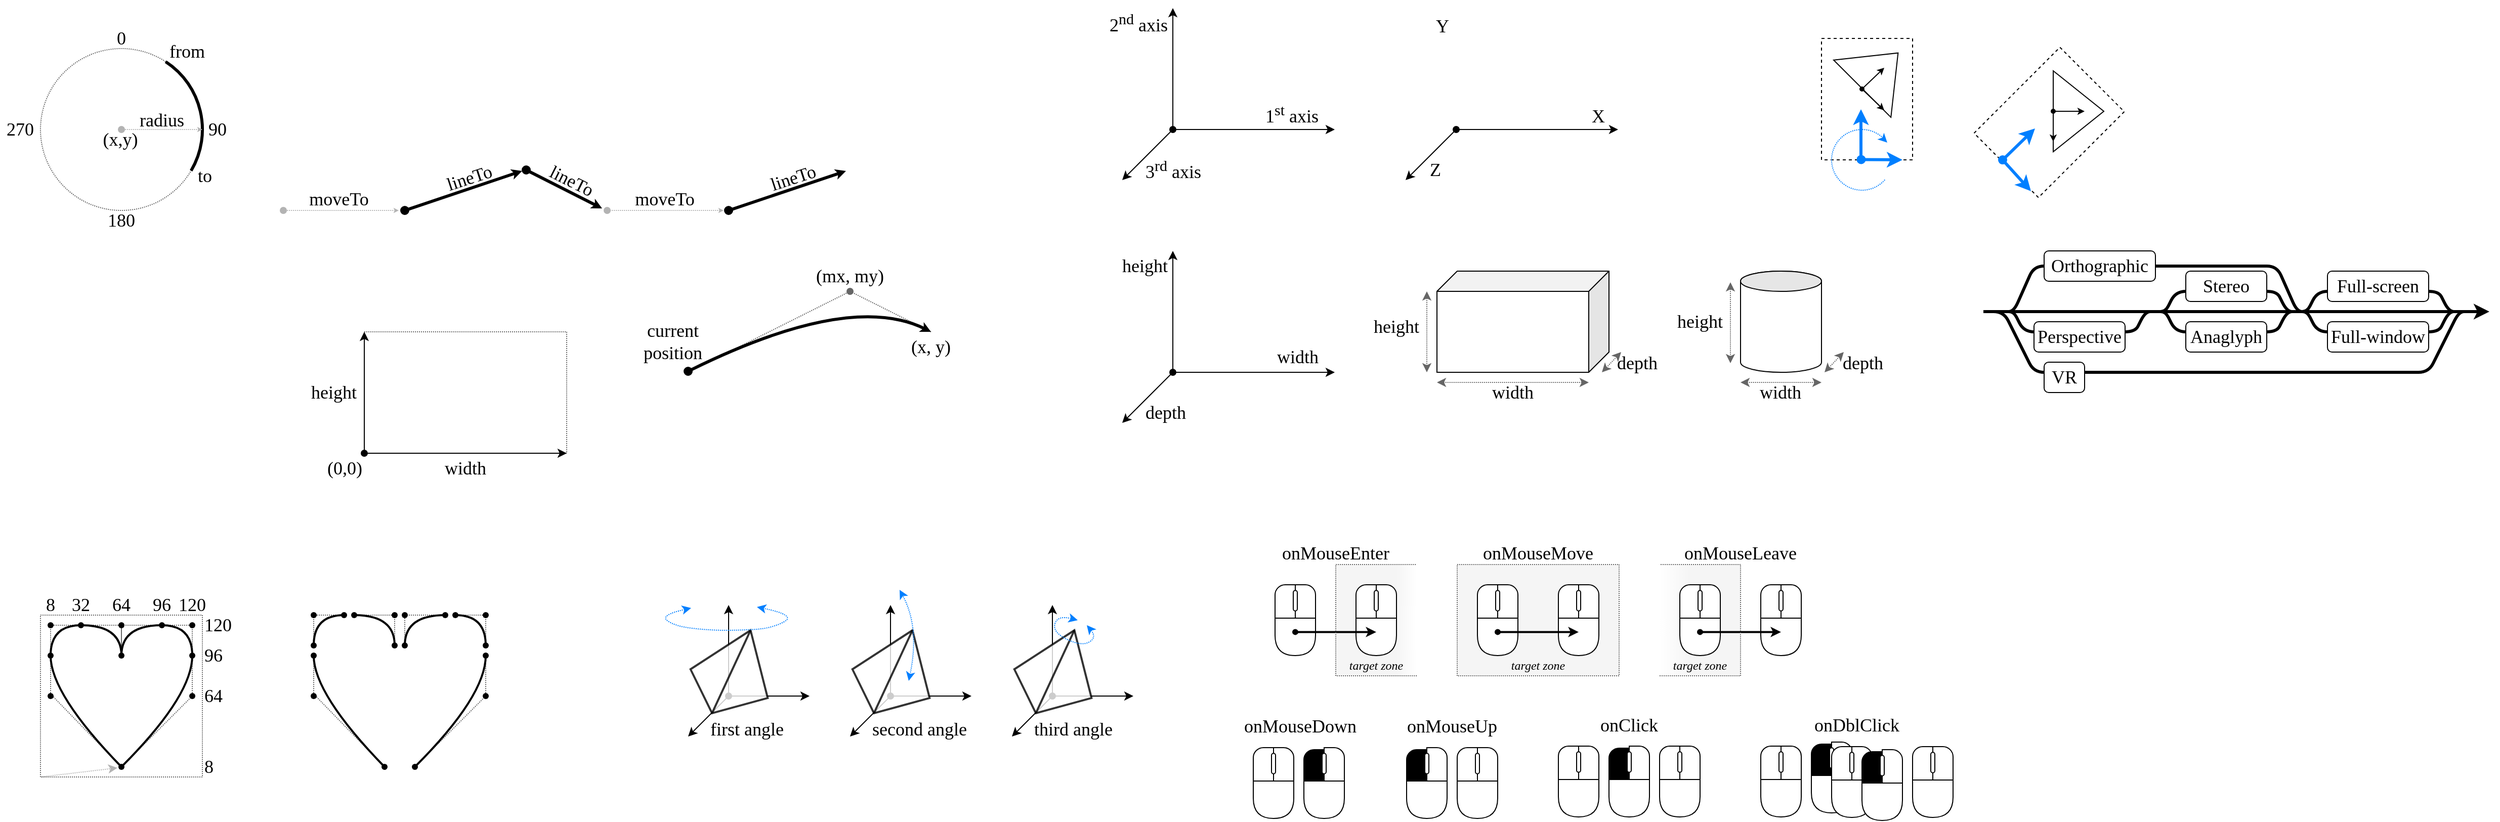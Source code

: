 <mxfile version="16.5.1" type="device"><diagram id="IulW4WTX1gy829L7mkmG" name="Page-1"><mxGraphModel dx="1829" dy="886" grid="1" gridSize="10" guides="1" tooltips="1" connect="1" arrows="1" fold="1" page="1" pageScale="1" pageWidth="1100" pageHeight="850" math="0" shadow="0"><root><mxCell id="0"/><mxCell id="1" parent="0"/><mxCell id="7FwwJVHufF2n3ASIH5OX-14" value="" style="rounded=0;whiteSpace=wrap;html=1;fillColor=#f5f5f5;dashed=1;dashPattern=1 1;fontColor=#333333;strokeColor=none;" vertex="1" parent="1"><mxGeometry x="590" y="590" width="50" height="110" as="geometry"/></mxCell><mxCell id="1r7JpkNIC9cZ9DD8CkFM-86" value="" style="group;fillColor=none;" parent="1" vertex="1" connectable="0"><mxGeometry x="580" y="610" width="60" height="90" as="geometry"/></mxCell><mxCell id="7FwwJVHufF2n3ASIH5OX-15" value="" style="rounded=0;whiteSpace=wrap;html=1;fillColor=#f5f5f5;dashed=1;dashPattern=1 1;fontColor=#333333;strokeColor=none;gradientColor=#ffffff;gradientDirection=west;" vertex="1" parent="1r7JpkNIC9cZ9DD8CkFM-86"><mxGeometry x="-20" y="-20" width="30" height="110" as="geometry"/></mxCell><mxCell id="1r7JpkNIC9cZ9DD8CkFM-87" value="" style="verticalLabelPosition=bottom;verticalAlign=top;html=1;shape=mxgraph.basic.diag_round_rect;dx=15;allowArrows=0;connectable=0;" parent="1r7JpkNIC9cZ9DD8CkFM-86" vertex="1"><mxGeometry width="20" height="45" as="geometry"/></mxCell><mxCell id="1r7JpkNIC9cZ9DD8CkFM-88" value="" style="verticalLabelPosition=bottom;verticalAlign=top;html=1;shape=mxgraph.basic.diag_round_rect;dx=15;flipH=1;allowArrows=0;connectable=0;" parent="1r7JpkNIC9cZ9DD8CkFM-86" vertex="1"><mxGeometry x="20" width="20" height="44" as="geometry"/></mxCell><mxCell id="1r7JpkNIC9cZ9DD8CkFM-89" value="" style="shape=delay;whiteSpace=wrap;html=1;rotation=90;connectable=0;allowArrows=0;" parent="1r7JpkNIC9cZ9DD8CkFM-86" vertex="1"><mxGeometry x="1.5" y="31.5" width="37" height="40" as="geometry"/></mxCell><mxCell id="1r7JpkNIC9cZ9DD8CkFM-90" value="" style="rounded=1;whiteSpace=wrap;html=1;arcSize=50;allowArrows=0;connectable=0;" parent="1r7JpkNIC9cZ9DD8CkFM-86" vertex="1"><mxGeometry x="18" y="5.657" width="4" height="20.202" as="geometry"/></mxCell><mxCell id="7FwwJVHufF2n3ASIH5OX-12" value="" style="rounded=0;whiteSpace=wrap;html=1;fillColor=#f5f5f5;dashed=1;dashPattern=1 1;fontColor=#333333;strokeColor=none;gradientColor=#ffffff;gradientDirection=east;" vertex="1" parent="1"><mxGeometry x="300" y="590" width="20" height="110" as="geometry"/></mxCell><mxCell id="7FwwJVHufF2n3ASIH5OX-2" value="" style="rounded=0;whiteSpace=wrap;html=1;fillColor=#f5f5f5;dashed=1;dashPattern=1 1;fontColor=#333333;strokeColor=none;" vertex="1" parent="1"><mxGeometry x="240" y="590" width="60" height="110" as="geometry"/></mxCell><mxCell id="7FwwJVHufF2n3ASIH5OX-1" value="" style="rounded=0;whiteSpace=wrap;html=1;fillColor=#f5f5f5;dashed=1;dashPattern=1 1;fontColor=#333333;strokeColor=#666666;" vertex="1" parent="1"><mxGeometry x="360" y="590" width="160" height="110" as="geometry"/></mxCell><mxCell id="rJn-vDhGcc_ENqnjwJdY-5" value="" style="rounded=0;whiteSpace=wrap;html=1;dashed=1;fillColor=none;connectable=0;allowArrows=0;" parent="1" vertex="1"><mxGeometry x="720" y="70" width="90" height="120" as="geometry"/></mxCell><mxCell id="BnQ1cHRjBtLnelOh4Txh-79" value="" style="endArrow=none;html=1;fontFamily=Calibri;fontSize=18;strokeWidth=3;strokeColor=#000000;rounded=1;" parent="1" edge="1"><mxGeometry width="50" height="50" relative="1" as="geometry"><mxPoint x="1360" y="340" as="sourcePoint"/><mxPoint x="880" y="340" as="targetPoint"/><Array as="points"><mxPoint x="1350" y="340"/><mxPoint x="1320" y="400"/><mxPoint x="930" y="400"/><mxPoint x="900" y="340"/></Array></mxGeometry></mxCell><mxCell id="BnQ1cHRjBtLnelOh4Txh-62" value="" style="endArrow=classic;html=1;fontFamily=Calibri;fontSize=18;strokeWidth=3;strokeColor=#000000;rounded=1;endFill=1;" parent="1" edge="1"><mxGeometry width="50" height="50" relative="1" as="geometry"><mxPoint x="880" y="340" as="sourcePoint"/><mxPoint x="1380" y="340" as="targetPoint"/></mxGeometry></mxCell><mxCell id="phZSo0MRXo7aLX_ubmZk-1" value="" style="endArrow=classic;html=1;rounded=0;" parent="1" edge="1"><mxGeometry width="50" height="50" relative="1" as="geometry"><mxPoint x="79" y="160" as="sourcePoint"/><mxPoint x="79" y="40" as="targetPoint"/></mxGeometry></mxCell><mxCell id="phZSo0MRXo7aLX_ubmZk-2" value="" style="endArrow=classic;html=1;rounded=0;startArrow=oval;startFill=1;" parent="1" edge="1"><mxGeometry width="50" height="50" relative="1" as="geometry"><mxPoint x="79" y="160" as="sourcePoint"/><mxPoint x="239" y="160" as="targetPoint"/></mxGeometry></mxCell><mxCell id="phZSo0MRXo7aLX_ubmZk-3" value="" style="endArrow=classic;html=1;rounded=0;" parent="1" edge="1"><mxGeometry width="50" height="50" relative="1" as="geometry"><mxPoint x="79" y="160" as="sourcePoint"/><mxPoint x="29" y="210" as="targetPoint"/></mxGeometry></mxCell><mxCell id="phZSo0MRXo7aLX_ubmZk-5" value="1&lt;sup&gt;st&lt;/sup&gt; axis" style="text;html=1;strokeColor=none;fillColor=none;align=right;verticalAlign=middle;whiteSpace=wrap;rounded=0;fontFamily=Calibri;fontSize=18;" parent="1" vertex="1"><mxGeometry x="170" y="130" width="55" height="30" as="geometry"/></mxCell><mxCell id="phZSo0MRXo7aLX_ubmZk-6" value="2&lt;sup&gt;nd&lt;/sup&gt; axis" style="text;html=1;strokeColor=none;fillColor=none;align=right;verticalAlign=middle;whiteSpace=wrap;rounded=0;fontFamily=Calibri;fontSize=18;" parent="1" vertex="1"><mxGeometry x="16" y="40" width="60" height="30" as="geometry"/></mxCell><mxCell id="phZSo0MRXo7aLX_ubmZk-7" value="3&lt;sup&gt;rd&lt;/sup&gt; axis" style="text;html=1;strokeColor=none;fillColor=none;align=left;verticalAlign=middle;whiteSpace=wrap;rounded=0;rotation=0;fontFamily=Calibri;fontSize=18;" parent="1" vertex="1"><mxGeometry x="50" y="190" width="70" height="20" as="geometry"/></mxCell><mxCell id="phZSo0MRXo7aLX_ubmZk-9" value="" style="endArrow=classic;html=1;rounded=0;startArrow=oval;startFill=1;" parent="1" edge="1"><mxGeometry width="50" height="50" relative="1" as="geometry"><mxPoint x="359" y="160" as="sourcePoint"/><mxPoint x="519" y="160" as="targetPoint"/></mxGeometry></mxCell><mxCell id="phZSo0MRXo7aLX_ubmZk-10" value="" style="endArrow=classic;html=1;rounded=0;" parent="1" edge="1"><mxGeometry width="50" height="50" relative="1" as="geometry"><mxPoint x="359" y="160" as="sourcePoint"/><mxPoint x="309" y="210" as="targetPoint"/></mxGeometry></mxCell><mxCell id="phZSo0MRXo7aLX_ubmZk-11" value="X" style="text;html=1;strokeColor=none;fillColor=none;align=right;verticalAlign=middle;whiteSpace=wrap;rounded=0;fontFamily=Calibri;fontSize=18;" parent="1" vertex="1"><mxGeometry x="489" y="137" width="19" height="20" as="geometry"/></mxCell><mxCell id="phZSo0MRXo7aLX_ubmZk-12" value="Y" style="text;html=1;strokeColor=none;fillColor=none;align=right;verticalAlign=middle;whiteSpace=wrap;rounded=0;fontFamily=Calibri;fontSize=18;" parent="1" vertex="1"><mxGeometry x="334" y="43" width="20" height="30" as="geometry"/></mxCell><mxCell id="phZSo0MRXo7aLX_ubmZk-13" value="Z" style="text;html=1;strokeColor=none;fillColor=none;align=left;verticalAlign=middle;whiteSpace=wrap;rounded=0;rotation=0;fontFamily=Calibri;fontSize=18;" parent="1" vertex="1"><mxGeometry x="330.5" y="190" width="27" height="20" as="geometry"/></mxCell><mxCell id="phZSo0MRXo7aLX_ubmZk-24" value="" style="endArrow=classic;html=1;rounded=0;" parent="1" edge="1"><mxGeometry width="50" height="50" relative="1" as="geometry"><mxPoint x="79" y="400" as="sourcePoint"/><mxPoint x="79" y="280.0" as="targetPoint"/></mxGeometry></mxCell><mxCell id="phZSo0MRXo7aLX_ubmZk-25" value="" style="endArrow=classic;html=1;rounded=0;startArrow=oval;startFill=1;" parent="1" edge="1"><mxGeometry width="50" height="50" relative="1" as="geometry"><mxPoint x="79" y="400" as="sourcePoint"/><mxPoint x="239" y="400" as="targetPoint"/></mxGeometry></mxCell><mxCell id="phZSo0MRXo7aLX_ubmZk-26" value="" style="endArrow=classic;html=1;rounded=0;" parent="1" edge="1"><mxGeometry width="50" height="50" relative="1" as="geometry"><mxPoint x="79" y="400" as="sourcePoint"/><mxPoint x="29" y="450" as="targetPoint"/></mxGeometry></mxCell><mxCell id="phZSo0MRXo7aLX_ubmZk-27" value="width" style="text;html=1;strokeColor=none;fillColor=none;align=right;verticalAlign=middle;whiteSpace=wrap;rounded=0;fontFamily=Calibri;fontSize=18;" parent="1" vertex="1"><mxGeometry x="170" y="370" width="55" height="30" as="geometry"/></mxCell><mxCell id="phZSo0MRXo7aLX_ubmZk-28" value="height" style="text;html=1;strokeColor=none;fillColor=none;align=right;verticalAlign=middle;whiteSpace=wrap;rounded=0;fontFamily=Calibri;fontSize=18;" parent="1" vertex="1"><mxGeometry x="16" y="280" width="60" height="30" as="geometry"/></mxCell><mxCell id="phZSo0MRXo7aLX_ubmZk-29" value="depth" style="text;html=1;strokeColor=none;fillColor=none;align=left;verticalAlign=middle;whiteSpace=wrap;rounded=0;rotation=0;fontFamily=Calibri;fontSize=18;" parent="1" vertex="1"><mxGeometry x="50" y="430" width="70" height="20" as="geometry"/></mxCell><mxCell id="ebg2EoQCEzA1w5JfKJvw-1" value="" style="shape=cube;whiteSpace=wrap;html=1;boundedLbl=1;backgroundOutline=1;darkOpacity=0.05;darkOpacity2=0.1;flipH=1;" parent="1" vertex="1"><mxGeometry x="340" y="300" width="170" height="100" as="geometry"/></mxCell><mxCell id="ebg2EoQCEzA1w5JfKJvw-2" value="width" style="text;html=1;strokeColor=none;fillColor=none;align=center;verticalAlign=middle;whiteSpace=wrap;rounded=0;fontFamily=Calibri;fontSize=18;" parent="1" vertex="1"><mxGeometry x="340" y="410" width="150" height="20" as="geometry"/></mxCell><mxCell id="ebg2EoQCEzA1w5JfKJvw-3" value="height" style="text;html=1;strokeColor=none;fillColor=none;align=center;verticalAlign=middle;whiteSpace=wrap;rounded=0;fontFamily=Calibri;fontSize=18;" parent="1" vertex="1"><mxGeometry x="270" y="340" width="60" height="30" as="geometry"/></mxCell><mxCell id="ebg2EoQCEzA1w5JfKJvw-4" value="depth" style="text;html=1;strokeColor=none;fillColor=none;align=left;verticalAlign=middle;whiteSpace=wrap;rounded=0;rotation=0;fontFamily=Calibri;fontSize=18;" parent="1" vertex="1"><mxGeometry x="516" y="381" width="70" height="20" as="geometry"/></mxCell><mxCell id="ebg2EoQCEzA1w5JfKJvw-9" value="" style="shape=cylinder3;whiteSpace=wrap;html=1;boundedLbl=1;backgroundOutline=1;size=9.833;" parent="1" vertex="1"><mxGeometry x="640" y="300" width="80" height="100" as="geometry"/></mxCell><mxCell id="ebg2EoQCEzA1w5JfKJvw-10" value="" style="endArrow=classic;startArrow=classic;html=1;rounded=0;strokeColor=#666666;dashed=1;dashPattern=1 1;" parent="1" edge="1"><mxGeometry width="50" height="50" relative="1" as="geometry"><mxPoint x="340" y="410" as="sourcePoint"/><mxPoint x="490" y="410" as="targetPoint"/></mxGeometry></mxCell><mxCell id="ebg2EoQCEzA1w5JfKJvw-11" value="" style="endArrow=classic;startArrow=classic;html=1;rounded=0;strokeColor=#666666;dashed=1;dashPattern=1 1;" parent="1" edge="1"><mxGeometry width="50" height="50" relative="1" as="geometry"><mxPoint x="640" y="410" as="sourcePoint"/><mxPoint x="720" y="410" as="targetPoint"/></mxGeometry></mxCell><mxCell id="ebg2EoQCEzA1w5JfKJvw-12" value="width" style="text;html=1;strokeColor=none;fillColor=none;align=center;verticalAlign=middle;whiteSpace=wrap;rounded=0;fontFamily=Calibri;fontSize=18;" parent="1" vertex="1"><mxGeometry x="640" y="410" width="79" height="20" as="geometry"/></mxCell><mxCell id="ebg2EoQCEzA1w5JfKJvw-13" value="" style="endArrow=classic;startArrow=classic;html=1;rounded=0;strokeColor=#666666;dashed=1;dashPattern=1 1;" parent="1" edge="1"><mxGeometry width="50" height="50" relative="1" as="geometry"><mxPoint x="330" y="400" as="sourcePoint"/><mxPoint x="330" y="320" as="targetPoint"/></mxGeometry></mxCell><mxCell id="ebg2EoQCEzA1w5JfKJvw-14" value="" style="endArrow=classic;startArrow=classic;html=1;rounded=0;strokeColor=#666666;dashed=1;dashPattern=1 1;" parent="1" edge="1"><mxGeometry width="50" height="50" relative="1" as="geometry"><mxPoint x="630" y="391" as="sourcePoint"/><mxPoint x="630" y="311" as="targetPoint"/></mxGeometry></mxCell><mxCell id="ebg2EoQCEzA1w5JfKJvw-15" value="" style="ellipse;whiteSpace=wrap;html=1;fillColor=#E6E6E6;" parent="1" vertex="1"><mxGeometry x="640" y="300" width="80" height="20" as="geometry"/></mxCell><mxCell id="ebg2EoQCEzA1w5JfKJvw-16" value="height" style="text;html=1;strokeColor=none;fillColor=none;align=center;verticalAlign=middle;whiteSpace=wrap;rounded=0;fontFamily=Calibri;fontSize=18;" parent="1" vertex="1"><mxGeometry x="570" y="335" width="60" height="30" as="geometry"/></mxCell><mxCell id="ebg2EoQCEzA1w5JfKJvw-17" value="" style="endArrow=classic;startArrow=classic;html=1;rounded=0;strokeColor=#666666;dashed=1;dashPattern=1 1;" parent="1" edge="1"><mxGeometry width="50" height="50" relative="1" as="geometry"><mxPoint x="503" y="400" as="sourcePoint"/><mxPoint x="522" y="380" as="targetPoint"/></mxGeometry></mxCell><mxCell id="ebg2EoQCEzA1w5JfKJvw-18" value="" style="endArrow=classic;startArrow=classic;html=1;rounded=0;strokeColor=#666666;dashed=1;dashPattern=1 1;" parent="1" edge="1"><mxGeometry width="50" height="50" relative="1" as="geometry"><mxPoint x="723" y="400" as="sourcePoint"/><mxPoint x="742" y="380" as="targetPoint"/></mxGeometry></mxCell><mxCell id="ebg2EoQCEzA1w5JfKJvw-19" value="depth" style="text;html=1;strokeColor=none;fillColor=none;align=left;verticalAlign=middle;whiteSpace=wrap;rounded=0;rotation=0;fontFamily=Calibri;fontSize=18;" parent="1" vertex="1"><mxGeometry x="739" y="381" width="70" height="20" as="geometry"/></mxCell><mxCell id="BnQ1cHRjBtLnelOh4Txh-74" value="VR" style="rounded=1;whiteSpace=wrap;html=1;fontFamily=Calibri;fontSize=18;" parent="1" vertex="1"><mxGeometry x="940" y="390" width="40" height="30" as="geometry"/></mxCell><mxCell id="BnQ1cHRjBtLnelOh4Txh-58" value="" style="endArrow=none;html=1;fontFamily=Calibri;fontSize=18;strokeWidth=3;strokeColor=#000000;rounded=1;" parent="1" edge="1"><mxGeometry width="50" height="50" relative="1" as="geometry"><mxPoint x="1350" y="340" as="sourcePoint"/><mxPoint x="1190" y="340" as="targetPoint"/><Array as="points"><mxPoint x="1340" y="340"/><mxPoint x="1330" y="320"/><mxPoint x="1210" y="320"/><mxPoint x="1200" y="340"/></Array></mxGeometry></mxCell><mxCell id="BnQ1cHRjBtLnelOh4Txh-59" value="" style="endArrow=none;html=1;fontFamily=Calibri;fontSize=18;strokeWidth=3;strokeColor=#000000;rounded=1;" parent="1" edge="1"><mxGeometry width="50" height="50" relative="1" as="geometry"><mxPoint x="1350" y="340" as="sourcePoint"/><mxPoint x="1190" y="340" as="targetPoint"/><Array as="points"><mxPoint x="1340" y="340"/><mxPoint x="1330" y="360"/><mxPoint x="1210" y="360"/><mxPoint x="1200" y="340"/></Array></mxGeometry></mxCell><mxCell id="BnQ1cHRjBtLnelOh4Txh-60" value="Full-window" style="rounded=1;whiteSpace=wrap;html=1;fontFamily=Calibri;fontSize=18;" parent="1" vertex="1"><mxGeometry x="1220" y="350" width="100" height="30" as="geometry"/></mxCell><mxCell id="BnQ1cHRjBtLnelOh4Txh-61" value="Full-screen" style="rounded=1;whiteSpace=wrap;html=1;fontFamily=Calibri;fontSize=18;" parent="1" vertex="1"><mxGeometry x="1220" y="300" width="100" height="30" as="geometry"/></mxCell><mxCell id="BnQ1cHRjBtLnelOh4Txh-64" value="" style="endArrow=none;html=1;fontFamily=Calibri;fontSize=18;strokeWidth=3;strokeColor=#000000;rounded=1;" parent="1" edge="1"><mxGeometry width="50" height="50" relative="1" as="geometry"><mxPoint x="1190" y="340" as="sourcePoint"/><mxPoint x="1050" y="340" as="targetPoint"/><Array as="points"><mxPoint x="1180" y="340"/><mxPoint x="1170" y="320"/><mxPoint x="1070" y="320"/><mxPoint x="1060" y="340"/></Array></mxGeometry></mxCell><mxCell id="BnQ1cHRjBtLnelOh4Txh-65" value="" style="endArrow=none;html=1;fontFamily=Calibri;fontSize=18;strokeWidth=3;strokeColor=#000000;rounded=1;" parent="1" edge="1"><mxGeometry width="50" height="50" relative="1" as="geometry"><mxPoint x="1190" y="340" as="sourcePoint"/><mxPoint x="1050" y="340" as="targetPoint"/><Array as="points"><mxPoint x="1180" y="340"/><mxPoint x="1170" y="360"/><mxPoint x="1070" y="360"/><mxPoint x="1060" y="340"/></Array></mxGeometry></mxCell><mxCell id="BnQ1cHRjBtLnelOh4Txh-66" value="Anaglyph" style="rounded=1;whiteSpace=wrap;html=1;fontFamily=Calibri;fontSize=18;" parent="1" vertex="1"><mxGeometry x="1080" y="350" width="80" height="30" as="geometry"/></mxCell><mxCell id="BnQ1cHRjBtLnelOh4Txh-67" value="Stereo" style="rounded=1;whiteSpace=wrap;html=1;fontFamily=Calibri;fontSize=18;" parent="1" vertex="1"><mxGeometry x="1080" y="300" width="80" height="30" as="geometry"/></mxCell><mxCell id="BnQ1cHRjBtLnelOh4Txh-75" value="" style="endArrow=none;html=1;fontFamily=Calibri;fontSize=18;strokeWidth=3;strokeColor=#000000;rounded=1;" parent="1" edge="1"><mxGeometry width="50" height="50" relative="1" as="geometry"><mxPoint x="1050" y="340" as="sourcePoint"/><mxPoint x="900" y="340" as="targetPoint"/><Array as="points"><mxPoint x="1040" y="340"/><mxPoint x="1030" y="360"/><mxPoint x="920" y="360"/><mxPoint x="910" y="340"/></Array></mxGeometry></mxCell><mxCell id="BnQ1cHRjBtLnelOh4Txh-72" value="Perspective" style="rounded=1;whiteSpace=wrap;html=1;fontFamily=Calibri;fontSize=18;" parent="1" vertex="1"><mxGeometry x="930" y="350" width="90" height="30" as="geometry"/></mxCell><mxCell id="BnQ1cHRjBtLnelOh4Txh-77" value="" style="endArrow=none;html=1;fontFamily=Calibri;fontSize=18;strokeWidth=3;strokeColor=#000000;rounded=1;" parent="1" edge="1"><mxGeometry width="50" height="50" relative="1" as="geometry"><mxPoint x="1200" y="340" as="sourcePoint"/><mxPoint x="900" y="340" as="targetPoint"/><Array as="points"><mxPoint x="1190" y="340"/><mxPoint x="1170" y="295"/><mxPoint x="930" y="295"/><mxPoint x="910" y="340"/></Array></mxGeometry></mxCell><mxCell id="BnQ1cHRjBtLnelOh4Txh-69" value="Orthographic" style="rounded=1;whiteSpace=wrap;html=1;fontFamily=Calibri;fontSize=18;" parent="1" vertex="1"><mxGeometry x="940" y="280" width="110" height="30" as="geometry"/></mxCell><mxCell id="mS9Cdpgdg8d4ndFLmbpp-4" value="first angle" style="text;html=1;strokeColor=none;fillColor=none;align=left;verticalAlign=middle;whiteSpace=wrap;rounded=0;fontFamily=Calibri;fontSize=18;connectable=0;allowArrows=0;" parent="1" vertex="1"><mxGeometry x="-380" y="743" width="120" height="20" as="geometry"/></mxCell><mxCell id="mS9Cdpgdg8d4ndFLmbpp-9" value="second angle" style="text;html=1;strokeColor=none;fillColor=none;align=left;verticalAlign=middle;whiteSpace=wrap;rounded=0;fontFamily=Calibri;fontSize=18;connectable=0;allowArrows=0;" parent="1" vertex="1"><mxGeometry x="-220" y="743" width="120" height="20" as="geometry"/></mxCell><mxCell id="mS9Cdpgdg8d4ndFLmbpp-36" value="third angle" style="text;html=1;strokeColor=none;fillColor=none;align=left;verticalAlign=middle;whiteSpace=wrap;rounded=0;fontFamily=Calibri;fontSize=18;connectable=0;allowArrows=0;" parent="1" vertex="1"><mxGeometry x="-60" y="743" width="120" height="20" as="geometry"/></mxCell><mxCell id="ApqP_NUCSL2yYaHnZZfl-57" value="" style="endArrow=classic;html=1;rounded=0;" parent="1" edge="1"><mxGeometry width="50" height="50" relative="1" as="geometry"><mxPoint x="-360" y="720" as="sourcePoint"/><mxPoint x="-360" y="630" as="targetPoint"/></mxGeometry></mxCell><mxCell id="ApqP_NUCSL2yYaHnZZfl-58" value="" style="endArrow=classic;html=1;rounded=0;startArrow=oval;startFill=1;" parent="1" edge="1"><mxGeometry width="50" height="50" relative="1" as="geometry"><mxPoint x="-360" y="720" as="sourcePoint"/><mxPoint x="-280" y="720" as="targetPoint"/></mxGeometry></mxCell><mxCell id="ApqP_NUCSL2yYaHnZZfl-59" value="" style="endArrow=classic;html=1;rounded=0;" parent="1" edge="1"><mxGeometry width="50" height="50" relative="1" as="geometry"><mxPoint x="-360" y="720" as="sourcePoint"/><mxPoint x="-400" y="760" as="targetPoint"/></mxGeometry></mxCell><mxCell id="ApqP_NUCSL2yYaHnZZfl-63" value="" style="verticalLabelPosition=bottom;verticalAlign=top;html=1;shape=mxgraph.basic.pyramid;dx1=0.4;dx2=0.5;dy1=0.7;dy2=0.55;strokeWidth=2;opacity=80;rotation=30;" parent="1" vertex="1"><mxGeometry x="-394" y="653" width="80.29" height="90" as="geometry"/></mxCell><mxCell id="ApqP_NUCSL2yYaHnZZfl-66" value="" style="endArrow=classic;html=1;strokeColor=#007FFF;strokeWidth=1;startArrow=classic;startFill=1;dashed=1;dashPattern=1 1;curved=1;" parent="1" edge="1"><mxGeometry width="50" height="50" relative="1" as="geometry"><mxPoint x="-397" y="633" as="sourcePoint"/><mxPoint x="-332" y="632" as="targetPoint"/><Array as="points"><mxPoint x="-428" y="640"/><mxPoint x="-413" y="651"/><mxPoint x="-379" y="655"/><mxPoint x="-348" y="655"/><mxPoint x="-317" y="653"/><mxPoint x="-293" y="640"/></Array></mxGeometry></mxCell><mxCell id="ApqP_NUCSL2yYaHnZZfl-72" value="" style="endArrow=classic;html=1;rounded=0;" parent="1" edge="1"><mxGeometry width="50" height="50" relative="1" as="geometry"><mxPoint x="-200.0" y="720" as="sourcePoint"/><mxPoint x="-200.0" y="630" as="targetPoint"/></mxGeometry></mxCell><mxCell id="ApqP_NUCSL2yYaHnZZfl-73" value="" style="endArrow=classic;html=1;rounded=0;startArrow=oval;startFill=1;" parent="1" edge="1"><mxGeometry width="50" height="50" relative="1" as="geometry"><mxPoint x="-200.0" y="720" as="sourcePoint"/><mxPoint x="-120.0" y="720" as="targetPoint"/></mxGeometry></mxCell><mxCell id="ApqP_NUCSL2yYaHnZZfl-74" value="" style="endArrow=classic;html=1;rounded=0;" parent="1" edge="1"><mxGeometry width="50" height="50" relative="1" as="geometry"><mxPoint x="-200.0" y="720" as="sourcePoint"/><mxPoint x="-240.0" y="760" as="targetPoint"/></mxGeometry></mxCell><mxCell id="ApqP_NUCSL2yYaHnZZfl-75" value="" style="verticalLabelPosition=bottom;verticalAlign=top;html=1;shape=mxgraph.basic.pyramid;dx1=0.4;dx2=0.5;dy1=0.7;dy2=0.55;strokeWidth=2;opacity=80;rotation=30;" parent="1" vertex="1"><mxGeometry x="-234" y="653" width="80.29" height="90" as="geometry"/></mxCell><mxCell id="ApqP_NUCSL2yYaHnZZfl-79" value="" style="endArrow=classic;html=1;strokeColor=#007FFF;strokeWidth=1;startArrow=classic;startFill=1;dashed=1;dashPattern=1 1;curved=1;" parent="1" edge="1"><mxGeometry width="50" height="50" relative="1" as="geometry"><mxPoint x="-182" y="705" as="sourcePoint"/><mxPoint x="-191" y="615" as="targetPoint"/><Array as="points"><mxPoint x="-171" y="652"/></Array></mxGeometry></mxCell><mxCell id="ApqP_NUCSL2yYaHnZZfl-80" value="" style="endArrow=classic;html=1;rounded=0;" parent="1" edge="1"><mxGeometry width="50" height="50" relative="1" as="geometry"><mxPoint x="-40.0" y="720" as="sourcePoint"/><mxPoint x="-40.0" y="630" as="targetPoint"/></mxGeometry></mxCell><mxCell id="ApqP_NUCSL2yYaHnZZfl-81" value="" style="endArrow=classic;html=1;rounded=0;startArrow=oval;startFill=1;" parent="1" edge="1"><mxGeometry width="50" height="50" relative="1" as="geometry"><mxPoint x="-40.0" y="720" as="sourcePoint"/><mxPoint x="40.0" y="720" as="targetPoint"/></mxGeometry></mxCell><mxCell id="ApqP_NUCSL2yYaHnZZfl-82" value="" style="endArrow=classic;html=1;rounded=0;" parent="1" edge="1"><mxGeometry width="50" height="50" relative="1" as="geometry"><mxPoint x="-40.0" y="720" as="sourcePoint"/><mxPoint x="-80.0" y="760" as="targetPoint"/></mxGeometry></mxCell><mxCell id="ApqP_NUCSL2yYaHnZZfl-83" value="" style="verticalLabelPosition=bottom;verticalAlign=top;html=1;shape=mxgraph.basic.pyramid;dx1=0.4;dx2=0.5;dy1=0.7;dy2=0.55;strokeWidth=2;opacity=80;rotation=30;" parent="1" vertex="1"><mxGeometry x="-74" y="653" width="80.29" height="90" as="geometry"/></mxCell><mxCell id="ApqP_NUCSL2yYaHnZZfl-85" value="" style="endArrow=classic;html=1;strokeColor=#007FFF;strokeWidth=1;startArrow=classic;startFill=1;dashed=1;dashPattern=1 1;curved=1;" parent="1" edge="1"><mxGeometry width="50" height="50" relative="1" as="geometry"><mxPoint x="-6" y="650" as="sourcePoint"/><mxPoint x="-15" y="645" as="targetPoint"/><Array as="points"><mxPoint x="4" y="662"/><mxPoint x="-11" y="671"/><mxPoint x="-40" y="657"/><mxPoint x="-35" y="640"/></Array></mxGeometry></mxCell><mxCell id="rJn-vDhGcc_ENqnjwJdY-6" value="" style="endArrow=classic;html=1;rounded=0;strokeWidth=3;strokeColor=#007FFF;" parent="1" edge="1"><mxGeometry width="50" height="50" relative="1" as="geometry"><mxPoint x="759" y="189.73" as="sourcePoint"/><mxPoint x="759" y="140" as="targetPoint"/></mxGeometry></mxCell><mxCell id="rJn-vDhGcc_ENqnjwJdY-7" value="" style="endArrow=classic;html=1;rounded=0;startArrow=oval;startFill=1;strokeWidth=3;strokeColor=#007FFF;" parent="1" edge="1"><mxGeometry width="50" height="50" relative="1" as="geometry"><mxPoint x="759.2" y="189.73" as="sourcePoint"/><mxPoint x="800" y="190" as="targetPoint"/></mxGeometry></mxCell><mxCell id="rJn-vDhGcc_ENqnjwJdY-1" value="" style="triangle;whiteSpace=wrap;html=1;rotation=-45;connectable=0;allowArrows=0;fillColor=none;" parent="1" vertex="1"><mxGeometry x="753" y="62" width="50" height="80" as="geometry"/></mxCell><mxCell id="phZSo0MRXo7aLX_ubmZk-8" value="" style="endArrow=classic;html=1;rounded=0;endSize=4;startSize=4;" parent="1" edge="1"><mxGeometry width="50" height="50" relative="1" as="geometry"><mxPoint x="760" y="120" as="sourcePoint"/><mxPoint x="782" y="99" as="targetPoint"/></mxGeometry></mxCell><mxCell id="rJn-vDhGcc_ENqnjwJdY-4" value="" style="endArrow=classic;html=1;rounded=0;startArrow=oval;startFill=1;endSize=4;startSize=4;" parent="1" edge="1"><mxGeometry width="50" height="50" relative="1" as="geometry"><mxPoint x="760" y="120" as="sourcePoint"/><mxPoint x="782" y="141" as="targetPoint"/></mxGeometry></mxCell><mxCell id="rJn-vDhGcc_ENqnjwJdY-10" value="" style="rounded=0;whiteSpace=wrap;html=1;dashed=1;fillColor=none;rotation=45;allowArrows=0;connectable=0;" parent="1" vertex="1"><mxGeometry x="900" y="93.018" width="90" height="120" as="geometry"/></mxCell><mxCell id="rJn-vDhGcc_ENqnjwJdY-11" value="" style="endArrow=classic;html=1;rounded=0;strokeWidth=3;strokeColor=#007FFF;" parent="1" edge="1"><mxGeometry width="50" height="50" relative="1" as="geometry"><mxPoint x="898" y="191.018" as="sourcePoint"/><mxPoint x="931" y="159" as="targetPoint"/></mxGeometry></mxCell><mxCell id="rJn-vDhGcc_ENqnjwJdY-12" value="" style="endArrow=classic;html=1;rounded=0;startArrow=oval;startFill=1;strokeWidth=3;strokeColor=#007FFF;" parent="1" edge="1"><mxGeometry width="50" height="50" relative="1" as="geometry"><mxPoint x="899" y="190.018" as="sourcePoint"/><mxPoint x="927" y="221" as="targetPoint"/></mxGeometry></mxCell><mxCell id="rJn-vDhGcc_ENqnjwJdY-15" value="" style="triangle;whiteSpace=wrap;html=1;rotation=0;connectable=0;allowArrows=0;fillColor=none;" parent="1" vertex="1"><mxGeometry x="949" y="102.018" width="50" height="80" as="geometry"/></mxCell><mxCell id="rJn-vDhGcc_ENqnjwJdY-16" value="" style="endArrow=classic;html=1;rounded=0;startSize=4;endSize=4;" parent="1" edge="1"><mxGeometry width="50" height="50" relative="1" as="geometry"><mxPoint x="949" y="142.018" as="sourcePoint"/><mxPoint x="980" y="142" as="targetPoint"/></mxGeometry></mxCell><mxCell id="rJn-vDhGcc_ENqnjwJdY-17" value="" style="endArrow=classic;html=1;rounded=0;startArrow=oval;startFill=1;startSize=4;endSize=4;" parent="1" edge="1"><mxGeometry width="50" height="50" relative="1" as="geometry"><mxPoint x="949" y="142.018" as="sourcePoint"/><mxPoint x="949" y="172.018" as="targetPoint"/></mxGeometry></mxCell><mxCell id="rJn-vDhGcc_ENqnjwJdY-19" value="" style="endArrow=classic;html=1;strokeColor=#007FFF;strokeWidth=1;startArrow=none;startFill=0;dashed=1;dashPattern=1 1;curved=1;" parent="1" edge="1"><mxGeometry width="50" height="50" relative="1" as="geometry"><mxPoint x="780" y="168" as="sourcePoint"/><mxPoint x="785" y="173" as="targetPoint"/></mxGeometry></mxCell><mxCell id="rJn-vDhGcc_ENqnjwJdY-20" value="" style="verticalLabelPosition=bottom;verticalAlign=top;html=1;shape=mxgraph.basic.arc;startAngle=0.364;endAngle=0.133;dashed=1;fillColor=none;strokeColor=#007FFF;dashPattern=1 1;" parent="1" vertex="1"><mxGeometry x="730" y="160" width="60" height="60" as="geometry"/></mxCell><mxCell id="8kMWVVg-FJZb6UG00D2O-2" value="(x, y)" style="text;html=1;strokeColor=none;fillColor=none;align=center;verticalAlign=middle;whiteSpace=wrap;rounded=0;fontFamily=Calibri;fontSize=18;" parent="1" vertex="1"><mxGeometry x="-185" y="360" width="50" height="30" as="geometry"/></mxCell><mxCell id="8kMWVVg-FJZb6UG00D2O-3" value="(mx, my)" style="text;html=1;strokeColor=none;fillColor=none;align=center;verticalAlign=middle;whiteSpace=wrap;rounded=0;fontFamily=Calibri;fontSize=18;" parent="1" vertex="1"><mxGeometry x="-280" y="290" width="80" height="30" as="geometry"/></mxCell><mxCell id="8kMWVVg-FJZb6UG00D2O-4" value="" style="endArrow=oval;dashed=1;html=1;dashPattern=1 1;strokeColor=#666666;rounded=0;entryX=0.5;entryY=1;entryDx=0;entryDy=0;endFill=1;" parent="1" target="8kMWVVg-FJZb6UG00D2O-3" edge="1"><mxGeometry width="50" height="50" relative="1" as="geometry"><mxPoint x="-400" y="400" as="sourcePoint"/><mxPoint x="-160" y="360" as="targetPoint"/></mxGeometry></mxCell><mxCell id="8kMWVVg-FJZb6UG00D2O-5" value="" style="endArrow=none;dashed=1;html=1;dashPattern=1 1;strokeColor=#666666;rounded=0;entryX=0.5;entryY=1;entryDx=0;entryDy=0;exitX=0.5;exitY=0;exitDx=0;exitDy=0;" parent="1" source="8kMWVVg-FJZb6UG00D2O-2" target="8kMWVVg-FJZb6UG00D2O-3" edge="1"><mxGeometry width="50" height="50" relative="1" as="geometry"><mxPoint x="-390" y="410" as="sourcePoint"/><mxPoint x="-230" y="330" as="targetPoint"/></mxGeometry></mxCell><mxCell id="8kMWVVg-FJZb6UG00D2O-6" value="current position" style="text;html=1;strokeColor=none;fillColor=none;align=center;verticalAlign=middle;whiteSpace=wrap;rounded=0;fontFamily=Calibri;fontSize=18;" parent="1" vertex="1"><mxGeometry x="-450" y="349" width="70" height="41" as="geometry"/></mxCell><mxCell id="8kMWVVg-FJZb6UG00D2O-7" value="" style="endArrow=classic;html=1;endFill=1;startArrow=oval;startFill=1;rounded=0;endSize=1;strokeWidth=3;" parent="1" edge="1"><mxGeometry width="50" height="50" relative="1" as="geometry"><mxPoint x="-680" y="240" as="sourcePoint"/><mxPoint x="-564" y="201" as="targetPoint"/></mxGeometry></mxCell><mxCell id="8kMWVVg-FJZb6UG00D2O-8" value="" style="endArrow=classic;html=1;endFill=1;startArrow=oval;startFill=1;rounded=0;endSize=1;strokeWidth=3;" parent="1" edge="1"><mxGeometry width="50" height="50" relative="1" as="geometry"><mxPoint x="-560" y="200" as="sourcePoint"/><mxPoint x="-485" y="238" as="targetPoint"/></mxGeometry></mxCell><mxCell id="8kMWVVg-FJZb6UG00D2O-10" value="" style="endArrow=oval;dashed=1;html=1;dashPattern=1 1;strokeColor=#B3B3B3;rounded=0;endFill=1;startArrow=classic;startFill=1;endSize=6;startSize=2;" parent="1" edge="1"><mxGeometry width="50" height="50" relative="1" as="geometry"><mxPoint x="-686" y="240" as="sourcePoint"/><mxPoint x="-800" y="240" as="targetPoint"/></mxGeometry></mxCell><mxCell id="8kMWVVg-FJZb6UG00D2O-12" value="moveTo" style="text;html=1;strokeColor=none;fillColor=none;align=center;verticalAlign=middle;whiteSpace=wrap;rounded=0;fontFamily=Calibri;fontSize=18;rotation=0;" parent="1" vertex="1"><mxGeometry x="-780" y="214" width="70" height="30" as="geometry"/></mxCell><mxCell id="8kMWVVg-FJZb6UG00D2O-13" value="lineTo" style="text;html=1;strokeColor=none;fillColor=none;align=center;verticalAlign=middle;whiteSpace=wrap;rounded=0;fontFamily=Calibri;fontSize=18;rotation=-18;" parent="1" vertex="1"><mxGeometry x="-651" y="193" width="70" height="30" as="geometry"/></mxCell><mxCell id="8kMWVVg-FJZb6UG00D2O-14" value="lineTo" style="text;html=1;strokeColor=none;fillColor=none;align=center;verticalAlign=middle;whiteSpace=wrap;rounded=0;fontFamily=Calibri;fontSize=18;rotation=26.7;" parent="1" vertex="1"><mxGeometry x="-550" y="196" width="70" height="30" as="geometry"/></mxCell><mxCell id="8kMWVVg-FJZb6UG00D2O-16" value="" style="endArrow=oval;dashed=1;html=1;dashPattern=1 1;strokeColor=#B3B3B3;rounded=0;endFill=1;startArrow=classic;startFill=1;endSize=6;startSize=2;" parent="1" edge="1"><mxGeometry width="50" height="50" relative="1" as="geometry"><mxPoint x="-365" y="240" as="sourcePoint"/><mxPoint x="-480" y="240" as="targetPoint"/></mxGeometry></mxCell><mxCell id="8kMWVVg-FJZb6UG00D2O-17" value="moveTo" style="text;html=1;strokeColor=none;fillColor=none;align=center;verticalAlign=middle;whiteSpace=wrap;rounded=0;fontFamily=Calibri;fontSize=18;rotation=0;" parent="1" vertex="1"><mxGeometry x="-458" y="214" width="70" height="30" as="geometry"/></mxCell><mxCell id="8kMWVVg-FJZb6UG00D2O-18" value="lineTo" style="text;html=1;strokeColor=none;fillColor=none;align=center;verticalAlign=middle;whiteSpace=wrap;rounded=0;fontFamily=Calibri;fontSize=18;rotation=-18;" parent="1" vertex="1"><mxGeometry x="-331" y="193" width="70" height="30" as="geometry"/></mxCell><mxCell id="8kMWVVg-FJZb6UG00D2O-19" value="" style="endArrow=classic;html=1;endFill=1;startArrow=oval;startFill=1;rounded=0;endSize=1;strokeWidth=3;" parent="1" edge="1"><mxGeometry width="50" height="50" relative="1" as="geometry"><mxPoint x="-360" y="240" as="sourcePoint"/><mxPoint x="-244" y="201" as="targetPoint"/></mxGeometry></mxCell><mxCell id="8kMWVVg-FJZb6UG00D2O-20" value="" style="endArrow=classic;html=1;endFill=1;startArrow=oval;startFill=1;endSize=1;strokeWidth=3;curved=1;" parent="1" edge="1"><mxGeometry width="50" height="50" relative="1" as="geometry"><mxPoint x="-400.0" y="399" as="sourcePoint"/><mxPoint x="-160" y="360" as="targetPoint"/><Array as="points"><mxPoint x="-240" y="320"/></Array></mxGeometry></mxCell><mxCell id="hj_HV66i_FGUEK0_YzUq-2" value="" style="rounded=0;whiteSpace=wrap;html=1;dashed=1;dashPattern=1 1;fillColor=none;strokeColor=#666666;" parent="1" vertex="1"><mxGeometry x="-720" y="360" width="200" height="120" as="geometry"/></mxCell><mxCell id="hj_HV66i_FGUEK0_YzUq-3" value="" style="endArrow=classic;html=1;rounded=0;" parent="1" edge="1"><mxGeometry width="50" height="50" relative="1" as="geometry"><mxPoint x="-720" y="480" as="sourcePoint"/><mxPoint x="-720" y="360" as="targetPoint"/></mxGeometry></mxCell><mxCell id="hj_HV66i_FGUEK0_YzUq-4" value="height" style="text;html=1;strokeColor=none;fillColor=none;align=center;verticalAlign=middle;whiteSpace=wrap;rounded=0;fontFamily=Calibri;fontSize=18;" parent="1" vertex="1"><mxGeometry x="-780" y="405" width="60" height="30" as="geometry"/></mxCell><mxCell id="hj_HV66i_FGUEK0_YzUq-5" value="width" style="text;html=1;strokeColor=none;fillColor=none;align=center;verticalAlign=middle;whiteSpace=wrap;rounded=0;fontFamily=Calibri;fontSize=18;" parent="1" vertex="1"><mxGeometry x="-720" y="480" width="200" height="30" as="geometry"/></mxCell><mxCell id="hj_HV66i_FGUEK0_YzUq-6" value="" style="endArrow=classic;html=1;rounded=0;startArrow=oval;startFill=1;entryX=1;entryY=1;entryDx=0;entryDy=0;" parent="1" target="hj_HV66i_FGUEK0_YzUq-2" edge="1"><mxGeometry width="50" height="50" relative="1" as="geometry"><mxPoint x="-720" y="480" as="sourcePoint"/><mxPoint x="-560" y="480" as="targetPoint"/></mxGeometry></mxCell><mxCell id="hj_HV66i_FGUEK0_YzUq-7" value="(0,0)" style="text;html=1;strokeColor=none;fillColor=none;align=right;verticalAlign=middle;whiteSpace=wrap;rounded=0;fontFamily=Calibri;fontSize=18;" parent="1" vertex="1"><mxGeometry x="-760" y="480" width="40" height="30" as="geometry"/></mxCell><mxCell id="hj_HV66i_FGUEK0_YzUq-10" value="" style="ellipse;whiteSpace=wrap;html=1;aspect=fixed;dashed=1;dashPattern=1 1;strokeColor=#666666;fillColor=none;connectable=0;allowArrows=0;" parent="1" vertex="1"><mxGeometry x="-1040" y="80" width="160" height="160" as="geometry"/></mxCell><mxCell id="hj_HV66i_FGUEK0_YzUq-11" value="0" style="text;html=1;strokeColor=none;fillColor=none;align=center;verticalAlign=middle;whiteSpace=wrap;rounded=0;fontFamily=Calibri;fontSize=18;" parent="1" vertex="1"><mxGeometry x="-990" y="60" width="60" height="20" as="geometry"/></mxCell><mxCell id="hj_HV66i_FGUEK0_YzUq-12" value="90" style="text;html=1;strokeColor=none;fillColor=none;align=center;verticalAlign=middle;whiteSpace=wrap;rounded=0;fontFamily=Calibri;fontSize=18;" parent="1" vertex="1"><mxGeometry x="-880" y="150" width="30" height="20" as="geometry"/></mxCell><mxCell id="hj_HV66i_FGUEK0_YzUq-13" value="180" style="text;html=1;strokeColor=none;fillColor=none;align=center;verticalAlign=middle;whiteSpace=wrap;rounded=0;fontFamily=Calibri;fontSize=18;" parent="1" vertex="1"><mxGeometry x="-990" y="240" width="60" height="20" as="geometry"/></mxCell><mxCell id="hj_HV66i_FGUEK0_YzUq-14" value="270" style="text;html=1;strokeColor=none;fillColor=none;align=center;verticalAlign=middle;whiteSpace=wrap;rounded=0;fontFamily=Calibri;fontSize=18;" parent="1" vertex="1"><mxGeometry x="-1080" y="150" width="40" height="20" as="geometry"/></mxCell><mxCell id="hj_HV66i_FGUEK0_YzUq-15" value="" style="verticalLabelPosition=bottom;verticalAlign=top;html=1;shape=mxgraph.basic.arc;startAngle=0.092;endAngle=0.335;strokeColor=#000000;fillColor=none;strokeWidth=3;" parent="1" vertex="1"><mxGeometry x="-1040" y="80" width="160" height="160" as="geometry"/></mxCell><mxCell id="hj_HV66i_FGUEK0_YzUq-16" value="from" style="text;html=1;strokeColor=none;fillColor=none;align=center;verticalAlign=middle;whiteSpace=wrap;rounded=0;fontFamily=Calibri;fontSize=18;" parent="1" vertex="1"><mxGeometry x="-920" y="73.02" width="50" height="20" as="geometry"/></mxCell><mxCell id="hj_HV66i_FGUEK0_YzUq-17" value="to" style="text;html=1;strokeColor=none;fillColor=none;align=center;verticalAlign=middle;whiteSpace=wrap;rounded=0;fontFamily=Calibri;fontSize=18;" parent="1" vertex="1"><mxGeometry x="-895" y="196" width="35" height="20" as="geometry"/></mxCell><mxCell id="hj_HV66i_FGUEK0_YzUq-18" value="" style="endArrow=oval;dashed=1;html=1;dashPattern=1 1;strokeColor=#B3B3B3;rounded=0;endFill=1;startArrow=classic;startFill=1;endSize=6;startSize=2;" parent="1" source="hj_HV66i_FGUEK0_YzUq-15" edge="1"><mxGeometry width="50" height="50" relative="1" as="geometry"><mxPoint x="-870" y="299.35" as="sourcePoint"/><mxPoint x="-960" y="160" as="targetPoint"/></mxGeometry></mxCell><mxCell id="hj_HV66i_FGUEK0_YzUq-19" value="radius" style="text;html=1;strokeColor=none;fillColor=none;align=center;verticalAlign=middle;whiteSpace=wrap;rounded=0;fontFamily=Calibri;fontSize=18;rotation=0;" parent="1" vertex="1"><mxGeometry x="-960" y="140" width="80" height="21.52" as="geometry"/></mxCell><mxCell id="hj_HV66i_FGUEK0_YzUq-20" value="(x,y)" style="text;html=1;strokeColor=none;fillColor=none;align=center;verticalAlign=middle;whiteSpace=wrap;rounded=0;fontFamily=Calibri;fontSize=18;rotation=0;" parent="1" vertex="1"><mxGeometry x="-996" y="155" width="70" height="30" as="geometry"/></mxCell><mxCell id="biXc3_L9PA2hSAYmzFq_-1" value="" style="rounded=0;whiteSpace=wrap;html=1;dashed=1;dashPattern=1 1;fillColor=none;strokeColor=#666666;connectable=0;allowArrows=0;" parent="1" vertex="1"><mxGeometry x="-1040" y="640" width="160" height="160" as="geometry"/></mxCell><mxCell id="biXc3_L9PA2hSAYmzFq_-2" value="" style="endArrow=none;html=1;rounded=0;strokeWidth=1;startArrow=none;startFill=0;endFill=0;dashed=1;dashPattern=1 1;strokeColor=#666666;" parent="1" edge="1"><mxGeometry width="50" height="50" relative="1" as="geometry"><mxPoint x="-890" y="680" as="sourcePoint"/><mxPoint x="-960" y="790" as="targetPoint"/><Array as="points"><mxPoint x="-890" y="720"/></Array></mxGeometry></mxCell><mxCell id="biXc3_L9PA2hSAYmzFq_-3" value="" style="endArrow=none;html=1;rounded=0;strokeWidth=1;startArrow=none;startFill=0;endFill=0;dashed=1;dashPattern=1 1;strokeColor=#666666;" parent="1" edge="1"><mxGeometry width="50" height="50" relative="1" as="geometry"><mxPoint x="-1030" y="680" as="sourcePoint"/><mxPoint x="-960" y="790" as="targetPoint"/><Array as="points"><mxPoint x="-1030" y="718"/></Array></mxGeometry></mxCell><mxCell id="biXc3_L9PA2hSAYmzFq_-4" value="" style="endArrow=none;html=1;rounded=0;strokeWidth=1;startArrow=none;startFill=0;endFill=0;dashed=1;dashPattern=1 1;strokeColor=#666666;" parent="1" edge="1"><mxGeometry width="50" height="50" relative="1" as="geometry"><mxPoint x="-920" y="650" as="sourcePoint"/><mxPoint x="-890" y="680" as="targetPoint"/><Array as="points"><mxPoint x="-890" y="650"/></Array></mxGeometry></mxCell><mxCell id="biXc3_L9PA2hSAYmzFq_-5" value="" style="endArrow=none;html=1;rounded=0;strokeWidth=1;startArrow=none;startFill=0;endFill=0;dashed=1;dashPattern=1 1;strokeColor=#666666;" parent="1" edge="1"><mxGeometry width="50" height="50" relative="1" as="geometry"><mxPoint x="-1000" y="650" as="sourcePoint"/><mxPoint x="-1030" y="680" as="targetPoint"/><Array as="points"><mxPoint x="-1030" y="650"/></Array></mxGeometry></mxCell><mxCell id="biXc3_L9PA2hSAYmzFq_-6" value="" style="endArrow=none;html=1;rounded=0;strokeWidth=1;startArrow=none;startFill=0;endFill=0;dashed=1;dashPattern=1 1;strokeColor=#666666;" parent="1" edge="1"><mxGeometry width="50" height="50" relative="1" as="geometry"><mxPoint x="-960" y="680" as="sourcePoint"/><mxPoint x="-920" y="650" as="targetPoint"/><Array as="points"><mxPoint x="-960" y="650"/></Array></mxGeometry></mxCell><mxCell id="biXc3_L9PA2hSAYmzFq_-7" value="" style="endArrow=none;html=1;rounded=0;strokeWidth=1;startArrow=none;startFill=0;endFill=0;dashed=1;dashPattern=1 1;strokeColor=#666666;" parent="1" edge="1"><mxGeometry width="50" height="50" relative="1" as="geometry"><mxPoint x="-1000" y="650" as="sourcePoint"/><mxPoint x="-960" y="680" as="targetPoint"/><Array as="points"><mxPoint x="-960" y="650"/></Array></mxGeometry></mxCell><mxCell id="biXc3_L9PA2hSAYmzFq_-8" value="" style="endArrow=none;html=1;strokeWidth=2;startArrow=none;startFill=0;endFill=0;curved=1;" parent="1" edge="1"><mxGeometry width="50" height="50" relative="1" as="geometry"><mxPoint x="-890" y="680" as="sourcePoint"/><mxPoint x="-960" y="790" as="targetPoint"/><Array as="points"><mxPoint x="-890" y="720"/></Array></mxGeometry></mxCell><mxCell id="biXc3_L9PA2hSAYmzFq_-9" value="" style="endArrow=none;html=1;strokeWidth=2;startArrow=none;startFill=0;endFill=0;curved=1;" parent="1" edge="1"><mxGeometry width="50" height="50" relative="1" as="geometry"><mxPoint x="-1030" y="680" as="sourcePoint"/><mxPoint x="-960" y="790" as="targetPoint"/><Array as="points"><mxPoint x="-1030" y="718"/></Array></mxGeometry></mxCell><mxCell id="biXc3_L9PA2hSAYmzFq_-10" value="" style="endArrow=none;html=1;strokeWidth=2;startArrow=none;startFill=0;endFill=0;curved=1;" parent="1" edge="1"><mxGeometry width="50" height="50" relative="1" as="geometry"><mxPoint x="-920" y="650" as="sourcePoint"/><mxPoint x="-890" y="680" as="targetPoint"/><Array as="points"><mxPoint x="-890" y="650"/></Array></mxGeometry></mxCell><mxCell id="biXc3_L9PA2hSAYmzFq_-11" value="" style="endArrow=none;html=1;strokeWidth=2;startArrow=none;startFill=0;endFill=0;curved=1;" parent="1" edge="1"><mxGeometry width="50" height="50" relative="1" as="geometry"><mxPoint x="-1000" y="650" as="sourcePoint"/><mxPoint x="-1030" y="680" as="targetPoint"/><Array as="points"><mxPoint x="-1030" y="650"/></Array></mxGeometry></mxCell><mxCell id="biXc3_L9PA2hSAYmzFq_-12" value="" style="endArrow=none;html=1;strokeWidth=2;startArrow=none;startFill=0;endFill=0;curved=1;" parent="1" edge="1"><mxGeometry width="50" height="50" relative="1" as="geometry"><mxPoint x="-960" y="680" as="sourcePoint"/><mxPoint x="-920" y="650" as="targetPoint"/><Array as="points"><mxPoint x="-960" y="650"/></Array></mxGeometry></mxCell><mxCell id="biXc3_L9PA2hSAYmzFq_-13" value="" style="endArrow=none;html=1;strokeWidth=2;startArrow=none;startFill=0;endFill=0;curved=1;" parent="1" edge="1"><mxGeometry width="50" height="50" relative="1" as="geometry"><mxPoint x="-1000" y="650" as="sourcePoint"/><mxPoint x="-960" y="680" as="targetPoint"/><Array as="points"><mxPoint x="-960" y="650"/></Array></mxGeometry></mxCell><mxCell id="biXc3_L9PA2hSAYmzFq_-14" value="" style="ellipse;whiteSpace=wrap;html=1;connectable=0;allowArrows=0;strokeColor=none;fillColor=#000000;" parent="1" vertex="1"><mxGeometry x="-963" y="677" width="6" height="6" as="geometry"/></mxCell><mxCell id="biXc3_L9PA2hSAYmzFq_-16" value="" style="ellipse;whiteSpace=wrap;html=1;connectable=0;allowArrows=0;strokeColor=none;fillColor=#000000;" parent="1" vertex="1"><mxGeometry x="-923" y="647" width="6" height="6" as="geometry"/></mxCell><mxCell id="biXc3_L9PA2hSAYmzFq_-17" value="" style="ellipse;whiteSpace=wrap;html=1;connectable=0;allowArrows=0;strokeColor=none;fillColor=#000000;" parent="1" vertex="1"><mxGeometry x="-893" y="677" width="6" height="6" as="geometry"/></mxCell><mxCell id="biXc3_L9PA2hSAYmzFq_-18" value="" style="ellipse;whiteSpace=wrap;html=1;connectable=0;allowArrows=0;strokeColor=none;fillColor=#000000;" parent="1" vertex="1"><mxGeometry x="-1003" y="647" width="6" height="6" as="geometry"/></mxCell><mxCell id="biXc3_L9PA2hSAYmzFq_-19" value="" style="ellipse;whiteSpace=wrap;html=1;connectable=0;allowArrows=0;strokeColor=none;fillColor=#000000;" parent="1" vertex="1"><mxGeometry x="-1033" y="677" width="6" height="6" as="geometry"/></mxCell><mxCell id="biXc3_L9PA2hSAYmzFq_-20" value="" style="ellipse;whiteSpace=wrap;html=1;connectable=0;allowArrows=0;strokeColor=none;fillColor=#000000;" parent="1" vertex="1"><mxGeometry x="-1033" y="647" width="6" height="6" as="geometry"/></mxCell><mxCell id="biXc3_L9PA2hSAYmzFq_-21" value="" style="ellipse;whiteSpace=wrap;html=1;connectable=0;allowArrows=0;strokeColor=none;fillColor=#000000;" parent="1" vertex="1"><mxGeometry x="-963" y="647" width="6" height="6" as="geometry"/></mxCell><mxCell id="biXc3_L9PA2hSAYmzFq_-22" value="" style="ellipse;whiteSpace=wrap;html=1;connectable=0;allowArrows=0;strokeColor=none;fillColor=#000000;" parent="1" vertex="1"><mxGeometry x="-893" y="647" width="6" height="6" as="geometry"/></mxCell><mxCell id="biXc3_L9PA2hSAYmzFq_-23" value="" style="ellipse;whiteSpace=wrap;html=1;connectable=0;allowArrows=0;strokeColor=none;fillColor=#000000;" parent="1" vertex="1"><mxGeometry x="-893" y="717" width="6" height="6" as="geometry"/></mxCell><mxCell id="biXc3_L9PA2hSAYmzFq_-24" value="" style="ellipse;whiteSpace=wrap;html=1;connectable=0;allowArrows=0;strokeColor=none;fillColor=#000000;" parent="1" vertex="1"><mxGeometry x="-1033" y="717" width="6" height="6" as="geometry"/></mxCell><mxCell id="biXc3_L9PA2hSAYmzFq_-25" value="" style="ellipse;whiteSpace=wrap;html=1;connectable=0;allowArrows=0;strokeColor=none;fillColor=#000000;" parent="1" vertex="1"><mxGeometry x="-963" y="787" width="6" height="6" as="geometry"/></mxCell><mxCell id="biXc3_L9PA2hSAYmzFq_-26" value="8" style="text;html=1;strokeColor=none;fillColor=none;align=left;verticalAlign=middle;whiteSpace=wrap;rounded=0;fontFamily=Calibri;fontSize=18;" parent="1" vertex="1"><mxGeometry x="-880" y="780" width="40" height="20" as="geometry"/></mxCell><mxCell id="biXc3_L9PA2hSAYmzFq_-27" value="64" style="text;html=1;strokeColor=none;fillColor=none;align=center;verticalAlign=middle;whiteSpace=wrap;rounded=0;fontFamily=Calibri;fontSize=18;" parent="1" vertex="1"><mxGeometry x="-980" y="620" width="40" height="20" as="geometry"/></mxCell><mxCell id="biXc3_L9PA2hSAYmzFq_-28" value="8" style="text;html=1;strokeColor=none;fillColor=none;align=center;verticalAlign=middle;whiteSpace=wrap;rounded=0;fontFamily=Calibri;fontSize=18;" parent="1" vertex="1"><mxGeometry x="-1050" y="620" width="40" height="20" as="geometry"/></mxCell><mxCell id="biXc3_L9PA2hSAYmzFq_-29" value="32" style="text;html=1;strokeColor=none;fillColor=none;align=center;verticalAlign=middle;whiteSpace=wrap;rounded=0;fontFamily=Calibri;fontSize=18;" parent="1" vertex="1"><mxGeometry x="-1020" y="620" width="40" height="20" as="geometry"/></mxCell><mxCell id="biXc3_L9PA2hSAYmzFq_-30" value="120" style="text;html=1;strokeColor=none;fillColor=none;align=center;verticalAlign=middle;whiteSpace=wrap;rounded=0;fontFamily=Calibri;fontSize=18;" parent="1" vertex="1"><mxGeometry x="-910" y="620" width="40" height="20" as="geometry"/></mxCell><mxCell id="biXc3_L9PA2hSAYmzFq_-31" value="96" style="text;html=1;strokeColor=none;fillColor=none;align=center;verticalAlign=middle;whiteSpace=wrap;rounded=0;fontFamily=Calibri;fontSize=18;" parent="1" vertex="1"><mxGeometry x="-940" y="620" width="40" height="20" as="geometry"/></mxCell><mxCell id="biXc3_L9PA2hSAYmzFq_-32" value="64" style="text;html=1;strokeColor=none;fillColor=none;align=left;verticalAlign=middle;whiteSpace=wrap;rounded=0;fontFamily=Calibri;fontSize=18;" parent="1" vertex="1"><mxGeometry x="-880" y="710" width="40" height="20" as="geometry"/></mxCell><mxCell id="biXc3_L9PA2hSAYmzFq_-33" value="120" style="text;html=1;strokeColor=none;fillColor=none;align=left;verticalAlign=middle;whiteSpace=wrap;rounded=0;fontFamily=Calibri;fontSize=18;" parent="1" vertex="1"><mxGeometry x="-880" y="640" width="40" height="20" as="geometry"/></mxCell><mxCell id="biXc3_L9PA2hSAYmzFq_-34" value="96" style="text;html=1;strokeColor=none;fillColor=none;align=left;verticalAlign=middle;whiteSpace=wrap;rounded=0;fontFamily=Calibri;fontSize=18;" parent="1" vertex="1"><mxGeometry x="-880" y="670" width="40" height="20" as="geometry"/></mxCell><mxCell id="biXc3_L9PA2hSAYmzFq_-35" value="" style="endArrow=classic;html=1;dashed=1;dashPattern=1 1;strokeColor=#B3B3B3;strokeWidth=1;curved=1;" parent="1" edge="1"><mxGeometry width="50" height="50" relative="1" as="geometry"><mxPoint x="-1040" y="800" as="sourcePoint"/><mxPoint x="-964" y="791" as="targetPoint"/></mxGeometry></mxCell><mxCell id="27rtO_WOTD-e2Svm-JQU-2" value="" style="endArrow=none;html=1;rounded=0;strokeWidth=1;startArrow=none;startFill=0;endFill=0;dashed=1;dashPattern=1 1;strokeColor=#666666;" parent="1" edge="1"><mxGeometry width="50" height="50" relative="1" as="geometry"><mxPoint x="-600" y="680" as="sourcePoint"/><mxPoint x="-670" y="790" as="targetPoint"/><Array as="points"><mxPoint x="-600" y="720"/></Array></mxGeometry></mxCell><mxCell id="27rtO_WOTD-e2Svm-JQU-3" value="" style="endArrow=none;html=1;rounded=0;strokeWidth=1;startArrow=none;startFill=0;endFill=0;dashed=1;dashPattern=1 1;strokeColor=#666666;" parent="1" edge="1"><mxGeometry width="50" height="50" relative="1" as="geometry"><mxPoint x="-770" y="680" as="sourcePoint"/><mxPoint x="-700" y="790" as="targetPoint"/><Array as="points"><mxPoint x="-770" y="718"/></Array></mxGeometry></mxCell><mxCell id="27rtO_WOTD-e2Svm-JQU-4" value="" style="endArrow=none;html=1;rounded=0;strokeWidth=1;startArrow=none;startFill=0;endFill=0;dashed=1;dashPattern=1 1;strokeColor=#666666;" parent="1" edge="1"><mxGeometry width="50" height="50" relative="1" as="geometry"><mxPoint x="-630" y="640" as="sourcePoint"/><mxPoint x="-600" y="670" as="targetPoint"/><Array as="points"><mxPoint x="-600" y="640"/></Array></mxGeometry></mxCell><mxCell id="27rtO_WOTD-e2Svm-JQU-5" value="" style="endArrow=none;html=1;rounded=0;strokeWidth=1;startArrow=none;startFill=0;endFill=0;dashed=1;dashPattern=1 1;strokeColor=#666666;" parent="1" edge="1"><mxGeometry width="50" height="50" relative="1" as="geometry"><mxPoint x="-740" y="640" as="sourcePoint"/><mxPoint x="-770" y="670" as="targetPoint"/><Array as="points"><mxPoint x="-770" y="640"/></Array></mxGeometry></mxCell><mxCell id="27rtO_WOTD-e2Svm-JQU-6" value="" style="endArrow=none;html=1;rounded=0;strokeWidth=1;startArrow=none;startFill=0;endFill=0;dashed=1;dashPattern=1 1;strokeColor=#666666;" parent="1" edge="1"><mxGeometry width="50" height="50" relative="1" as="geometry"><mxPoint x="-680" y="670" as="sourcePoint"/><mxPoint x="-640" y="640" as="targetPoint"/><Array as="points"><mxPoint x="-680" y="640"/></Array></mxGeometry></mxCell><mxCell id="27rtO_WOTD-e2Svm-JQU-7" value="" style="endArrow=none;html=1;rounded=0;strokeWidth=1;startArrow=none;startFill=0;endFill=0;dashed=1;dashPattern=1 1;strokeColor=#666666;" parent="1" edge="1"><mxGeometry width="50" height="50" relative="1" as="geometry"><mxPoint x="-730" y="640" as="sourcePoint"/><mxPoint x="-690" y="670" as="targetPoint"/><Array as="points"><mxPoint x="-690" y="640"/></Array></mxGeometry></mxCell><mxCell id="27rtO_WOTD-e2Svm-JQU-8" value="" style="endArrow=none;html=1;strokeWidth=2;startArrow=none;startFill=0;endFill=0;curved=1;" parent="1" edge="1"><mxGeometry width="50" height="50" relative="1" as="geometry"><mxPoint x="-600" y="680" as="sourcePoint"/><mxPoint x="-670" y="790" as="targetPoint"/><Array as="points"><mxPoint x="-600" y="720"/></Array></mxGeometry></mxCell><mxCell id="27rtO_WOTD-e2Svm-JQU-9" value="" style="endArrow=none;html=1;strokeWidth=2;startArrow=none;startFill=0;endFill=0;curved=1;" parent="1" edge="1"><mxGeometry width="50" height="50" relative="1" as="geometry"><mxPoint x="-770" y="680" as="sourcePoint"/><mxPoint x="-700" y="790" as="targetPoint"/><Array as="points"><mxPoint x="-770" y="718"/></Array></mxGeometry></mxCell><mxCell id="27rtO_WOTD-e2Svm-JQU-10" value="" style="endArrow=none;html=1;strokeWidth=2;startArrow=none;startFill=0;endFill=0;curved=1;" parent="1" edge="1"><mxGeometry width="50" height="50" relative="1" as="geometry"><mxPoint x="-630" y="640" as="sourcePoint"/><mxPoint x="-600" y="670" as="targetPoint"/><Array as="points"><mxPoint x="-600" y="640"/></Array></mxGeometry></mxCell><mxCell id="27rtO_WOTD-e2Svm-JQU-11" value="" style="endArrow=none;html=1;strokeWidth=2;startArrow=none;startFill=0;endFill=0;curved=1;" parent="1" edge="1"><mxGeometry width="50" height="50" relative="1" as="geometry"><mxPoint x="-740" y="640" as="sourcePoint"/><mxPoint x="-770" y="670" as="targetPoint"/><Array as="points"><mxPoint x="-770" y="640"/></Array></mxGeometry></mxCell><mxCell id="27rtO_WOTD-e2Svm-JQU-12" value="" style="endArrow=none;html=1;strokeWidth=2;startArrow=none;startFill=0;endFill=0;curved=1;" parent="1" edge="1"><mxGeometry width="50" height="50" relative="1" as="geometry"><mxPoint x="-680" y="670" as="sourcePoint"/><mxPoint x="-640" y="640" as="targetPoint"/><Array as="points"><mxPoint x="-680" y="640"/></Array></mxGeometry></mxCell><mxCell id="27rtO_WOTD-e2Svm-JQU-13" value="" style="endArrow=none;html=1;strokeWidth=2;startArrow=none;startFill=0;endFill=0;curved=1;" parent="1" edge="1"><mxGeometry width="50" height="50" relative="1" as="geometry"><mxPoint x="-730" y="640" as="sourcePoint"/><mxPoint x="-690" y="670" as="targetPoint"/><Array as="points"><mxPoint x="-690" y="640"/></Array></mxGeometry></mxCell><mxCell id="27rtO_WOTD-e2Svm-JQU-14" value="" style="ellipse;whiteSpace=wrap;html=1;connectable=0;allowArrows=0;strokeColor=none;fillColor=#000000;" parent="1" vertex="1"><mxGeometry x="-683" y="667" width="6" height="6" as="geometry"/></mxCell><mxCell id="27rtO_WOTD-e2Svm-JQU-15" value="" style="ellipse;whiteSpace=wrap;html=1;connectable=0;allowArrows=0;strokeColor=none;fillColor=#000000;" parent="1" vertex="1"><mxGeometry x="-643" y="637" width="6" height="6" as="geometry"/></mxCell><mxCell id="27rtO_WOTD-e2Svm-JQU-16" value="" style="ellipse;whiteSpace=wrap;html=1;connectable=0;allowArrows=0;strokeColor=none;fillColor=#000000;" parent="1" vertex="1"><mxGeometry x="-603" y="667" width="6" height="6" as="geometry"/></mxCell><mxCell id="27rtO_WOTD-e2Svm-JQU-17" value="" style="ellipse;whiteSpace=wrap;html=1;connectable=0;allowArrows=0;strokeColor=none;fillColor=#000000;" parent="1" vertex="1"><mxGeometry x="-733" y="637" width="6" height="6" as="geometry"/></mxCell><mxCell id="27rtO_WOTD-e2Svm-JQU-18" value="" style="ellipse;whiteSpace=wrap;html=1;connectable=0;allowArrows=0;strokeColor=none;fillColor=#000000;" parent="1" vertex="1"><mxGeometry x="-773" y="667" width="6" height="6" as="geometry"/></mxCell><mxCell id="27rtO_WOTD-e2Svm-JQU-19" value="" style="ellipse;whiteSpace=wrap;html=1;connectable=0;allowArrows=0;strokeColor=none;fillColor=#000000;" parent="1" vertex="1"><mxGeometry x="-773" y="637" width="6" height="6" as="geometry"/></mxCell><mxCell id="27rtO_WOTD-e2Svm-JQU-20" value="" style="ellipse;whiteSpace=wrap;html=1;connectable=0;allowArrows=0;strokeColor=none;fillColor=#000000;" parent="1" vertex="1"><mxGeometry x="-683" y="637" width="6" height="6" as="geometry"/></mxCell><mxCell id="27rtO_WOTD-e2Svm-JQU-21" value="" style="ellipse;whiteSpace=wrap;html=1;connectable=0;allowArrows=0;strokeColor=none;fillColor=#000000;" parent="1" vertex="1"><mxGeometry x="-603" y="637" width="6" height="6" as="geometry"/></mxCell><mxCell id="27rtO_WOTD-e2Svm-JQU-22" value="" style="ellipse;whiteSpace=wrap;html=1;connectable=0;allowArrows=0;strokeColor=none;fillColor=#000000;" parent="1" vertex="1"><mxGeometry x="-603" y="717" width="6" height="6" as="geometry"/></mxCell><mxCell id="27rtO_WOTD-e2Svm-JQU-23" value="" style="ellipse;whiteSpace=wrap;html=1;connectable=0;allowArrows=0;strokeColor=none;fillColor=#000000;" parent="1" vertex="1"><mxGeometry x="-773" y="717" width="6" height="6" as="geometry"/></mxCell><mxCell id="27rtO_WOTD-e2Svm-JQU-24" value="" style="ellipse;whiteSpace=wrap;html=1;connectable=0;allowArrows=0;strokeColor=none;fillColor=#000000;" parent="1" vertex="1"><mxGeometry x="-703" y="787" width="6" height="6" as="geometry"/></mxCell><mxCell id="27rtO_WOTD-e2Svm-JQU-35" value="" style="ellipse;whiteSpace=wrap;html=1;connectable=0;allowArrows=0;strokeColor=none;fillColor=#000000;" parent="1" vertex="1"><mxGeometry x="-603" y="677" width="6" height="6" as="geometry"/></mxCell><mxCell id="27rtO_WOTD-e2Svm-JQU-36" value="" style="ellipse;whiteSpace=wrap;html=1;connectable=0;allowArrows=0;strokeColor=none;fillColor=#000000;" parent="1" vertex="1"><mxGeometry x="-773" y="677" width="6" height="6" as="geometry"/></mxCell><mxCell id="27rtO_WOTD-e2Svm-JQU-37" value="" style="ellipse;whiteSpace=wrap;html=1;connectable=0;allowArrows=0;strokeColor=none;fillColor=#000000;" parent="1" vertex="1"><mxGeometry x="-693" y="667" width="6" height="6" as="geometry"/></mxCell><mxCell id="27rtO_WOTD-e2Svm-JQU-38" value="" style="ellipse;whiteSpace=wrap;html=1;connectable=0;allowArrows=0;strokeColor=none;fillColor=#000000;" parent="1" vertex="1"><mxGeometry x="-693" y="637" width="6" height="6" as="geometry"/></mxCell><mxCell id="27rtO_WOTD-e2Svm-JQU-39" value="" style="ellipse;whiteSpace=wrap;html=1;connectable=0;allowArrows=0;strokeColor=none;fillColor=#000000;" parent="1" vertex="1"><mxGeometry x="-633" y="637" width="6" height="6" as="geometry"/></mxCell><mxCell id="27rtO_WOTD-e2Svm-JQU-40" value="" style="ellipse;whiteSpace=wrap;html=1;connectable=0;allowArrows=0;strokeColor=none;fillColor=#000000;" parent="1" vertex="1"><mxGeometry x="-743" y="637" width="6" height="6" as="geometry"/></mxCell><mxCell id="27rtO_WOTD-e2Svm-JQU-41" value="" style="ellipse;whiteSpace=wrap;html=1;connectable=0;allowArrows=0;strokeColor=none;fillColor=#000000;" parent="1" vertex="1"><mxGeometry x="-673" y="787" width="6" height="6" as="geometry"/></mxCell><mxCell id="1r7JpkNIC9cZ9DD8CkFM-32" value="onMouseMove" style="text;html=1;strokeColor=none;fillColor=none;align=center;verticalAlign=middle;whiteSpace=wrap;rounded=0;rotation=0;fontFamily=Calibri;fontSize=18;" parent="1" vertex="1"><mxGeometry x="380" y="569.04" width="120" height="20" as="geometry"/></mxCell><mxCell id="1r7JpkNIC9cZ9DD8CkFM-44" value="onMouseEnter" style="text;html=1;strokeColor=none;fillColor=none;align=center;verticalAlign=middle;whiteSpace=wrap;rounded=0;rotation=0;fontFamily=Calibri;fontSize=18;" parent="1" vertex="1"><mxGeometry x="180" y="569.04" width="120" height="20" as="geometry"/></mxCell><mxCell id="1r7JpkNIC9cZ9DD8CkFM-55" value="onMouseLeave" style="text;html=1;strokeColor=none;fillColor=none;align=center;verticalAlign=middle;whiteSpace=wrap;rounded=0;rotation=0;fontFamily=Calibri;fontSize=18;" parent="1" vertex="1"><mxGeometry x="580" y="569.04" width="120" height="20" as="geometry"/></mxCell><mxCell id="1r7JpkNIC9cZ9DD8CkFM-67" value="" style="group;fillColor=none;" parent="1" vertex="1" connectable="0"><mxGeometry x="380" y="610" width="40" height="70" as="geometry"/></mxCell><mxCell id="1r7JpkNIC9cZ9DD8CkFM-22" value="" style="verticalLabelPosition=bottom;verticalAlign=top;html=1;shape=mxgraph.basic.diag_round_rect;dx=15;allowArrows=0;connectable=0;" parent="1r7JpkNIC9cZ9DD8CkFM-67" vertex="1"><mxGeometry width="20" height="45" as="geometry"/></mxCell><mxCell id="1r7JpkNIC9cZ9DD8CkFM-23" value="" style="verticalLabelPosition=bottom;verticalAlign=top;html=1;shape=mxgraph.basic.diag_round_rect;dx=15;flipH=1;allowArrows=0;connectable=0;" parent="1r7JpkNIC9cZ9DD8CkFM-67" vertex="1"><mxGeometry x="20" width="20" height="44" as="geometry"/></mxCell><mxCell id="1r7JpkNIC9cZ9DD8CkFM-17" value="" style="shape=delay;whiteSpace=wrap;html=1;rotation=90;connectable=0;allowArrows=0;" parent="1r7JpkNIC9cZ9DD8CkFM-67" vertex="1"><mxGeometry x="1.5" y="31.5" width="37" height="40" as="geometry"/></mxCell><mxCell id="1r7JpkNIC9cZ9DD8CkFM-25" value="" style="rounded=1;whiteSpace=wrap;html=1;arcSize=50;allowArrows=0;connectable=0;" parent="1r7JpkNIC9cZ9DD8CkFM-67" vertex="1"><mxGeometry x="18" y="5.657" width="4" height="20.202" as="geometry"/></mxCell><mxCell id="1r7JpkNIC9cZ9DD8CkFM-68" value="" style="group;fillColor=none;" parent="1" vertex="1" connectable="0"><mxGeometry x="460" y="610" width="40" height="70" as="geometry"/></mxCell><mxCell id="1r7JpkNIC9cZ9DD8CkFM-69" value="" style="verticalLabelPosition=bottom;verticalAlign=top;html=1;shape=mxgraph.basic.diag_round_rect;dx=15;allowArrows=0;connectable=0;" parent="1r7JpkNIC9cZ9DD8CkFM-68" vertex="1"><mxGeometry width="20" height="45" as="geometry"/></mxCell><mxCell id="1r7JpkNIC9cZ9DD8CkFM-70" value="" style="verticalLabelPosition=bottom;verticalAlign=top;html=1;shape=mxgraph.basic.diag_round_rect;dx=15;flipH=1;allowArrows=0;connectable=0;" parent="1r7JpkNIC9cZ9DD8CkFM-68" vertex="1"><mxGeometry x="20" width="20" height="44" as="geometry"/></mxCell><mxCell id="1r7JpkNIC9cZ9DD8CkFM-71" value="" style="shape=delay;whiteSpace=wrap;html=1;rotation=90;connectable=0;allowArrows=0;" parent="1r7JpkNIC9cZ9DD8CkFM-68" vertex="1"><mxGeometry x="1.5" y="31.5" width="37" height="40" as="geometry"/></mxCell><mxCell id="1r7JpkNIC9cZ9DD8CkFM-72" value="" style="rounded=1;whiteSpace=wrap;html=1;arcSize=50;allowArrows=0;connectable=0;" parent="1r7JpkNIC9cZ9DD8CkFM-68" vertex="1"><mxGeometry x="18" y="5.657" width="4" height="20.202" as="geometry"/></mxCell><mxCell id="1r7JpkNIC9cZ9DD8CkFM-33" value="" style="endArrow=classic;html=1;rounded=0;strokeWidth=2;endSize=4;startSize=4;strokeColor=#000000;startArrow=oval;startFill=1;" parent="1" edge="1"><mxGeometry width="50" height="50" relative="1" as="geometry"><mxPoint x="400" y="656.69" as="sourcePoint"/><mxPoint x="480" y="656.69" as="targetPoint"/></mxGeometry></mxCell><mxCell id="1r7JpkNIC9cZ9DD8CkFM-74" value="" style="group;fillColor=none;" parent="1" vertex="1" connectable="0"><mxGeometry x="180" y="610" width="40" height="70" as="geometry"/></mxCell><mxCell id="1r7JpkNIC9cZ9DD8CkFM-75" value="" style="verticalLabelPosition=bottom;verticalAlign=top;html=1;shape=mxgraph.basic.diag_round_rect;dx=15;allowArrows=0;connectable=0;" parent="1r7JpkNIC9cZ9DD8CkFM-74" vertex="1"><mxGeometry width="20" height="45" as="geometry"/></mxCell><mxCell id="1r7JpkNIC9cZ9DD8CkFM-76" value="" style="verticalLabelPosition=bottom;verticalAlign=top;html=1;shape=mxgraph.basic.diag_round_rect;dx=15;flipH=1;allowArrows=0;connectable=0;" parent="1r7JpkNIC9cZ9DD8CkFM-74" vertex="1"><mxGeometry x="20" width="20" height="44" as="geometry"/></mxCell><mxCell id="1r7JpkNIC9cZ9DD8CkFM-77" value="" style="shape=delay;whiteSpace=wrap;html=1;rotation=90;connectable=0;allowArrows=0;" parent="1r7JpkNIC9cZ9DD8CkFM-74" vertex="1"><mxGeometry x="1.5" y="31.5" width="37" height="40" as="geometry"/></mxCell><mxCell id="1r7JpkNIC9cZ9DD8CkFM-78" value="" style="rounded=1;whiteSpace=wrap;html=1;arcSize=50;allowArrows=0;connectable=0;" parent="1r7JpkNIC9cZ9DD8CkFM-74" vertex="1"><mxGeometry x="18" y="5.657" width="4" height="20.202" as="geometry"/></mxCell><mxCell id="1r7JpkNIC9cZ9DD8CkFM-79" value="" style="group;fillColor=none;" parent="1" vertex="1" connectable="0"><mxGeometry x="260" y="610" width="40" height="70" as="geometry"/></mxCell><mxCell id="1r7JpkNIC9cZ9DD8CkFM-80" value="" style="verticalLabelPosition=bottom;verticalAlign=top;html=1;shape=mxgraph.basic.diag_round_rect;dx=15;allowArrows=0;connectable=0;" parent="1r7JpkNIC9cZ9DD8CkFM-79" vertex="1"><mxGeometry width="20" height="45" as="geometry"/></mxCell><mxCell id="1r7JpkNIC9cZ9DD8CkFM-81" value="" style="verticalLabelPosition=bottom;verticalAlign=top;html=1;shape=mxgraph.basic.diag_round_rect;dx=15;flipH=1;allowArrows=0;connectable=0;" parent="1r7JpkNIC9cZ9DD8CkFM-79" vertex="1"><mxGeometry x="20" width="20" height="44" as="geometry"/></mxCell><mxCell id="1r7JpkNIC9cZ9DD8CkFM-82" value="" style="shape=delay;whiteSpace=wrap;html=1;rotation=90;connectable=0;allowArrows=0;" parent="1r7JpkNIC9cZ9DD8CkFM-79" vertex="1"><mxGeometry x="1.5" y="31.5" width="37" height="40" as="geometry"/></mxCell><mxCell id="1r7JpkNIC9cZ9DD8CkFM-83" value="" style="rounded=1;whiteSpace=wrap;html=1;arcSize=50;allowArrows=0;connectable=0;" parent="1r7JpkNIC9cZ9DD8CkFM-79" vertex="1"><mxGeometry x="18" y="5.657" width="4" height="20.202" as="geometry"/></mxCell><mxCell id="1r7JpkNIC9cZ9DD8CkFM-84" value="" style="endArrow=classic;html=1;rounded=0;strokeWidth=2;endSize=4;startSize=4;strokeColor=#000000;startArrow=oval;startFill=1;" parent="1" edge="1"><mxGeometry width="50" height="50" relative="1" as="geometry"><mxPoint x="200" y="656.69" as="sourcePoint"/><mxPoint x="280" y="656.69" as="targetPoint"/></mxGeometry></mxCell><mxCell id="1r7JpkNIC9cZ9DD8CkFM-91" value="" style="group;fillColor=none;" parent="1" vertex="1" connectable="0"><mxGeometry x="660" y="610" width="40" height="70" as="geometry"/></mxCell><mxCell id="1r7JpkNIC9cZ9DD8CkFM-92" value="" style="verticalLabelPosition=bottom;verticalAlign=top;html=1;shape=mxgraph.basic.diag_round_rect;dx=15;allowArrows=0;connectable=0;" parent="1r7JpkNIC9cZ9DD8CkFM-91" vertex="1"><mxGeometry width="20" height="45" as="geometry"/></mxCell><mxCell id="1r7JpkNIC9cZ9DD8CkFM-93" value="" style="verticalLabelPosition=bottom;verticalAlign=top;html=1;shape=mxgraph.basic.diag_round_rect;dx=15;flipH=1;allowArrows=0;connectable=0;" parent="1r7JpkNIC9cZ9DD8CkFM-91" vertex="1"><mxGeometry x="20" width="20" height="44" as="geometry"/></mxCell><mxCell id="1r7JpkNIC9cZ9DD8CkFM-94" value="" style="shape=delay;whiteSpace=wrap;html=1;rotation=90;connectable=0;allowArrows=0;" parent="1r7JpkNIC9cZ9DD8CkFM-91" vertex="1"><mxGeometry x="1.5" y="31.5" width="37" height="40" as="geometry"/></mxCell><mxCell id="1r7JpkNIC9cZ9DD8CkFM-95" value="" style="rounded=1;whiteSpace=wrap;html=1;arcSize=50;allowArrows=0;connectable=0;" parent="1r7JpkNIC9cZ9DD8CkFM-91" vertex="1"><mxGeometry x="18" y="5.657" width="4" height="20.202" as="geometry"/></mxCell><mxCell id="1r7JpkNIC9cZ9DD8CkFM-96" value="" style="endArrow=classic;html=1;rounded=0;strokeWidth=2;endSize=4;startSize=4;strokeColor=#000000;startArrow=oval;startFill=1;" parent="1" edge="1"><mxGeometry width="50" height="50" relative="1" as="geometry"><mxPoint x="600" y="656.69" as="sourcePoint"/><mxPoint x="680" y="656.69" as="targetPoint"/></mxGeometry></mxCell><mxCell id="1r7JpkNIC9cZ9DD8CkFM-97" value="onMouseDown" style="text;html=1;strokeColor=none;fillColor=none;align=center;verticalAlign=middle;whiteSpace=wrap;rounded=0;rotation=0;fontFamily=Calibri;fontSize=18;" parent="1" vertex="1"><mxGeometry x="140" y="740" width="130" height="20" as="geometry"/></mxCell><mxCell id="1r7JpkNIC9cZ9DD8CkFM-98" value="" style="group;fillColor=none;" parent="1" vertex="1" connectable="0"><mxGeometry x="158.5" y="770.96" width="40" height="70" as="geometry"/></mxCell><mxCell id="1r7JpkNIC9cZ9DD8CkFM-99" value="" style="verticalLabelPosition=bottom;verticalAlign=top;html=1;shape=mxgraph.basic.diag_round_rect;dx=15;allowArrows=0;connectable=0;" parent="1r7JpkNIC9cZ9DD8CkFM-98" vertex="1"><mxGeometry width="20" height="45" as="geometry"/></mxCell><mxCell id="1r7JpkNIC9cZ9DD8CkFM-100" value="" style="verticalLabelPosition=bottom;verticalAlign=top;html=1;shape=mxgraph.basic.diag_round_rect;dx=15;flipH=1;allowArrows=0;connectable=0;" parent="1r7JpkNIC9cZ9DD8CkFM-98" vertex="1"><mxGeometry x="20" width="20" height="44" as="geometry"/></mxCell><mxCell id="1r7JpkNIC9cZ9DD8CkFM-101" value="" style="shape=delay;whiteSpace=wrap;html=1;rotation=90;connectable=0;allowArrows=0;" parent="1r7JpkNIC9cZ9DD8CkFM-98" vertex="1"><mxGeometry x="1.5" y="31.5" width="37" height="40" as="geometry"/></mxCell><mxCell id="1r7JpkNIC9cZ9DD8CkFM-102" value="" style="rounded=1;whiteSpace=wrap;html=1;arcSize=50;allowArrows=0;connectable=0;" parent="1r7JpkNIC9cZ9DD8CkFM-98" vertex="1"><mxGeometry x="18" y="5.657" width="4" height="20.202" as="geometry"/></mxCell><mxCell id="1r7JpkNIC9cZ9DD8CkFM-103" value="" style="group;fillColor=none;" parent="1" vertex="1" connectable="0"><mxGeometry x="208.5" y="770.96" width="40" height="70" as="geometry"/></mxCell><mxCell id="1r7JpkNIC9cZ9DD8CkFM-104" value="" style="verticalLabelPosition=bottom;verticalAlign=top;html=1;shape=mxgraph.basic.diag_round_rect;dx=15;allowArrows=0;connectable=0;fillColor=#000000;" parent="1r7JpkNIC9cZ9DD8CkFM-103" vertex="1"><mxGeometry y="2" width="20" height="45" as="geometry"/></mxCell><mxCell id="1r7JpkNIC9cZ9DD8CkFM-105" value="" style="verticalLabelPosition=bottom;verticalAlign=top;html=1;shape=mxgraph.basic.diag_round_rect;dx=15;flipH=1;allowArrows=0;connectable=0;" parent="1r7JpkNIC9cZ9DD8CkFM-103" vertex="1"><mxGeometry x="20" width="20" height="44" as="geometry"/></mxCell><mxCell id="1r7JpkNIC9cZ9DD8CkFM-106" value="" style="shape=delay;whiteSpace=wrap;html=1;rotation=90;connectable=0;allowArrows=0;" parent="1r7JpkNIC9cZ9DD8CkFM-103" vertex="1"><mxGeometry x="1.5" y="31.5" width="37" height="40" as="geometry"/></mxCell><mxCell id="1r7JpkNIC9cZ9DD8CkFM-107" value="" style="rounded=1;whiteSpace=wrap;html=1;arcSize=50;allowArrows=0;connectable=0;" parent="1r7JpkNIC9cZ9DD8CkFM-103" vertex="1"><mxGeometry x="18" y="5.657" width="4" height="20.202" as="geometry"/></mxCell><mxCell id="1r7JpkNIC9cZ9DD8CkFM-109" value="onMouseUp" style="text;html=1;strokeColor=none;fillColor=none;align=center;verticalAlign=middle;whiteSpace=wrap;rounded=0;rotation=0;fontFamily=Calibri;fontSize=18;" parent="1" vertex="1"><mxGeometry x="310" y="740" width="90" height="20" as="geometry"/></mxCell><mxCell id="1r7JpkNIC9cZ9DD8CkFM-110" value="" style="group;fillColor=none;" parent="1" vertex="1" connectable="0"><mxGeometry x="310" y="770.96" width="40" height="70" as="geometry"/></mxCell><mxCell id="1r7JpkNIC9cZ9DD8CkFM-111" value="" style="verticalLabelPosition=bottom;verticalAlign=top;html=1;shape=mxgraph.basic.diag_round_rect;dx=15;allowArrows=0;connectable=0;fillColor=#000000;" parent="1r7JpkNIC9cZ9DD8CkFM-110" vertex="1"><mxGeometry y="2" width="20" height="45" as="geometry"/></mxCell><mxCell id="1r7JpkNIC9cZ9DD8CkFM-112" value="" style="verticalLabelPosition=bottom;verticalAlign=top;html=1;shape=mxgraph.basic.diag_round_rect;dx=15;flipH=1;allowArrows=0;connectable=0;" parent="1r7JpkNIC9cZ9DD8CkFM-110" vertex="1"><mxGeometry x="20" width="20" height="44" as="geometry"/></mxCell><mxCell id="1r7JpkNIC9cZ9DD8CkFM-113" value="" style="shape=delay;whiteSpace=wrap;html=1;rotation=90;connectable=0;allowArrows=0;" parent="1r7JpkNIC9cZ9DD8CkFM-110" vertex="1"><mxGeometry x="1.5" y="31.5" width="37" height="40" as="geometry"/></mxCell><mxCell id="1r7JpkNIC9cZ9DD8CkFM-114" value="" style="rounded=1;whiteSpace=wrap;html=1;arcSize=50;allowArrows=0;connectable=0;" parent="1r7JpkNIC9cZ9DD8CkFM-110" vertex="1"><mxGeometry x="18" y="5.657" width="4" height="20.202" as="geometry"/></mxCell><mxCell id="1r7JpkNIC9cZ9DD8CkFM-115" value="" style="group;fillColor=none;" parent="1" vertex="1" connectable="0"><mxGeometry x="360" y="770.96" width="40" height="70" as="geometry"/></mxCell><mxCell id="1r7JpkNIC9cZ9DD8CkFM-116" value="" style="verticalLabelPosition=bottom;verticalAlign=top;html=1;shape=mxgraph.basic.diag_round_rect;dx=15;allowArrows=0;connectable=0;fillColor=#FFFFFF;" parent="1r7JpkNIC9cZ9DD8CkFM-115" vertex="1"><mxGeometry width="20" height="45" as="geometry"/></mxCell><mxCell id="1r7JpkNIC9cZ9DD8CkFM-117" value="" style="verticalLabelPosition=bottom;verticalAlign=top;html=1;shape=mxgraph.basic.diag_round_rect;dx=15;flipH=1;allowArrows=0;connectable=0;" parent="1r7JpkNIC9cZ9DD8CkFM-115" vertex="1"><mxGeometry x="20" width="20" height="44" as="geometry"/></mxCell><mxCell id="1r7JpkNIC9cZ9DD8CkFM-118" value="" style="shape=delay;whiteSpace=wrap;html=1;rotation=90;connectable=0;allowArrows=0;" parent="1r7JpkNIC9cZ9DD8CkFM-115" vertex="1"><mxGeometry x="1.5" y="31.5" width="37" height="40" as="geometry"/></mxCell><mxCell id="1r7JpkNIC9cZ9DD8CkFM-119" value="" style="rounded=1;whiteSpace=wrap;html=1;arcSize=50;allowArrows=0;connectable=0;" parent="1r7JpkNIC9cZ9DD8CkFM-115" vertex="1"><mxGeometry x="18" y="5.657" width="4" height="20.202" as="geometry"/></mxCell><mxCell id="1r7JpkNIC9cZ9DD8CkFM-120" value="onClick" style="text;html=1;strokeColor=none;fillColor=none;align=center;verticalAlign=middle;whiteSpace=wrap;rounded=0;rotation=0;fontFamily=Calibri;fontSize=18;" parent="1" vertex="1"><mxGeometry x="460" y="738.5" width="140" height="21.5" as="geometry"/></mxCell><mxCell id="1r7JpkNIC9cZ9DD8CkFM-121" value="" style="group;fillColor=none;" parent="1" vertex="1" connectable="0"><mxGeometry x="510" y="769.46" width="40" height="70" as="geometry"/></mxCell><mxCell id="1r7JpkNIC9cZ9DD8CkFM-122" value="" style="verticalLabelPosition=bottom;verticalAlign=top;html=1;shape=mxgraph.basic.diag_round_rect;dx=15;allowArrows=0;connectable=0;fillColor=#000000;" parent="1r7JpkNIC9cZ9DD8CkFM-121" vertex="1"><mxGeometry y="2" width="20" height="45" as="geometry"/></mxCell><mxCell id="1r7JpkNIC9cZ9DD8CkFM-123" value="" style="verticalLabelPosition=bottom;verticalAlign=top;html=1;shape=mxgraph.basic.diag_round_rect;dx=15;flipH=1;allowArrows=0;connectable=0;" parent="1r7JpkNIC9cZ9DD8CkFM-121" vertex="1"><mxGeometry x="20" width="20" height="44" as="geometry"/></mxCell><mxCell id="1r7JpkNIC9cZ9DD8CkFM-124" value="" style="shape=delay;whiteSpace=wrap;html=1;rotation=90;connectable=0;allowArrows=0;" parent="1r7JpkNIC9cZ9DD8CkFM-121" vertex="1"><mxGeometry x="1.5" y="31.5" width="37" height="40" as="geometry"/></mxCell><mxCell id="1r7JpkNIC9cZ9DD8CkFM-125" value="" style="rounded=1;whiteSpace=wrap;html=1;arcSize=50;allowArrows=0;connectable=0;" parent="1r7JpkNIC9cZ9DD8CkFM-121" vertex="1"><mxGeometry x="18" y="5.657" width="4" height="20.202" as="geometry"/></mxCell><mxCell id="1r7JpkNIC9cZ9DD8CkFM-126" value="" style="group;fillColor=none;" parent="1" vertex="1" connectable="0"><mxGeometry x="560" y="769.46" width="40" height="70" as="geometry"/></mxCell><mxCell id="1r7JpkNIC9cZ9DD8CkFM-127" value="" style="verticalLabelPosition=bottom;verticalAlign=top;html=1;shape=mxgraph.basic.diag_round_rect;dx=15;allowArrows=0;connectable=0;fillColor=#FFFFFF;" parent="1r7JpkNIC9cZ9DD8CkFM-126" vertex="1"><mxGeometry width="20" height="45" as="geometry"/></mxCell><mxCell id="1r7JpkNIC9cZ9DD8CkFM-128" value="" style="verticalLabelPosition=bottom;verticalAlign=top;html=1;shape=mxgraph.basic.diag_round_rect;dx=15;flipH=1;allowArrows=0;connectable=0;" parent="1r7JpkNIC9cZ9DD8CkFM-126" vertex="1"><mxGeometry x="20" width="20" height="44" as="geometry"/></mxCell><mxCell id="1r7JpkNIC9cZ9DD8CkFM-129" value="" style="shape=delay;whiteSpace=wrap;html=1;rotation=90;connectable=0;allowArrows=0;" parent="1r7JpkNIC9cZ9DD8CkFM-126" vertex="1"><mxGeometry x="1.5" y="31.5" width="37" height="40" as="geometry"/></mxCell><mxCell id="1r7JpkNIC9cZ9DD8CkFM-130" value="" style="rounded=1;whiteSpace=wrap;html=1;arcSize=50;allowArrows=0;connectable=0;" parent="1r7JpkNIC9cZ9DD8CkFM-126" vertex="1"><mxGeometry x="18" y="5.657" width="4" height="20.202" as="geometry"/></mxCell><mxCell id="1r7JpkNIC9cZ9DD8CkFM-131" value="" style="group;fillColor=none;" parent="1" vertex="1" connectable="0"><mxGeometry x="460" y="769.46" width="40" height="70" as="geometry"/></mxCell><mxCell id="1r7JpkNIC9cZ9DD8CkFM-132" value="" style="verticalLabelPosition=bottom;verticalAlign=top;html=1;shape=mxgraph.basic.diag_round_rect;dx=15;allowArrows=0;connectable=0;fillColor=#FFFFFF;" parent="1r7JpkNIC9cZ9DD8CkFM-131" vertex="1"><mxGeometry width="20" height="45" as="geometry"/></mxCell><mxCell id="1r7JpkNIC9cZ9DD8CkFM-133" value="" style="verticalLabelPosition=bottom;verticalAlign=top;html=1;shape=mxgraph.basic.diag_round_rect;dx=15;flipH=1;allowArrows=0;connectable=0;" parent="1r7JpkNIC9cZ9DD8CkFM-131" vertex="1"><mxGeometry x="20" width="20" height="44" as="geometry"/></mxCell><mxCell id="1r7JpkNIC9cZ9DD8CkFM-134" value="" style="shape=delay;whiteSpace=wrap;html=1;rotation=90;connectable=0;allowArrows=0;" parent="1r7JpkNIC9cZ9DD8CkFM-131" vertex="1"><mxGeometry x="1.5" y="31.5" width="37" height="40" as="geometry"/></mxCell><mxCell id="1r7JpkNIC9cZ9DD8CkFM-135" value="" style="rounded=1;whiteSpace=wrap;html=1;arcSize=50;allowArrows=0;connectable=0;" parent="1r7JpkNIC9cZ9DD8CkFM-131" vertex="1"><mxGeometry x="18" y="5.657" width="4" height="20.202" as="geometry"/></mxCell><mxCell id="1r7JpkNIC9cZ9DD8CkFM-136" value="" style="group;fillColor=none;" parent="1" vertex="1" connectable="0"><mxGeometry x="710" y="765.46" width="40" height="70" as="geometry"/></mxCell><mxCell id="1r7JpkNIC9cZ9DD8CkFM-137" value="" style="verticalLabelPosition=bottom;verticalAlign=top;html=1;shape=mxgraph.basic.diag_round_rect;dx=15;allowArrows=0;connectable=0;fillColor=#000000;" parent="1r7JpkNIC9cZ9DD8CkFM-136" vertex="1"><mxGeometry y="2" width="20" height="45" as="geometry"/></mxCell><mxCell id="1r7JpkNIC9cZ9DD8CkFM-138" value="" style="verticalLabelPosition=bottom;verticalAlign=top;html=1;shape=mxgraph.basic.diag_round_rect;dx=15;flipH=1;allowArrows=0;connectable=0;" parent="1r7JpkNIC9cZ9DD8CkFM-136" vertex="1"><mxGeometry x="20" width="20" height="44" as="geometry"/></mxCell><mxCell id="1r7JpkNIC9cZ9DD8CkFM-139" value="" style="shape=delay;whiteSpace=wrap;html=1;rotation=90;connectable=0;allowArrows=0;" parent="1r7JpkNIC9cZ9DD8CkFM-136" vertex="1"><mxGeometry x="1.5" y="31.5" width="37" height="40" as="geometry"/></mxCell><mxCell id="1r7JpkNIC9cZ9DD8CkFM-140" value="" style="rounded=1;whiteSpace=wrap;html=1;arcSize=50;allowArrows=0;connectable=0;" parent="1r7JpkNIC9cZ9DD8CkFM-136" vertex="1"><mxGeometry x="18" y="5.657" width="4" height="20.202" as="geometry"/></mxCell><mxCell id="1r7JpkNIC9cZ9DD8CkFM-141" value="" style="group;fillColor=none;" parent="1" vertex="1" connectable="0"><mxGeometry x="730" y="770" width="40" height="70" as="geometry"/></mxCell><mxCell id="1r7JpkNIC9cZ9DD8CkFM-142" value="" style="verticalLabelPosition=bottom;verticalAlign=top;html=1;shape=mxgraph.basic.diag_round_rect;dx=15;allowArrows=0;connectable=0;fillColor=#FFFFFF;" parent="1r7JpkNIC9cZ9DD8CkFM-141" vertex="1"><mxGeometry width="20" height="45" as="geometry"/></mxCell><mxCell id="1r7JpkNIC9cZ9DD8CkFM-143" value="" style="verticalLabelPosition=bottom;verticalAlign=top;html=1;shape=mxgraph.basic.diag_round_rect;dx=15;flipH=1;allowArrows=0;connectable=0;" parent="1r7JpkNIC9cZ9DD8CkFM-141" vertex="1"><mxGeometry x="20" width="20" height="44" as="geometry"/></mxCell><mxCell id="1r7JpkNIC9cZ9DD8CkFM-144" value="" style="shape=delay;whiteSpace=wrap;html=1;rotation=90;connectable=0;allowArrows=0;" parent="1r7JpkNIC9cZ9DD8CkFM-141" vertex="1"><mxGeometry x="1.5" y="31.5" width="37" height="40" as="geometry"/></mxCell><mxCell id="1r7JpkNIC9cZ9DD8CkFM-145" value="" style="rounded=1;whiteSpace=wrap;html=1;arcSize=50;allowArrows=0;connectable=0;" parent="1r7JpkNIC9cZ9DD8CkFM-141" vertex="1"><mxGeometry x="18" y="5.657" width="4" height="20.202" as="geometry"/></mxCell><mxCell id="1r7JpkNIC9cZ9DD8CkFM-146" value="" style="group;fillColor=none;" parent="1" vertex="1" connectable="0"><mxGeometry x="660" y="769.46" width="40" height="70" as="geometry"/></mxCell><mxCell id="1r7JpkNIC9cZ9DD8CkFM-147" value="" style="verticalLabelPosition=bottom;verticalAlign=top;html=1;shape=mxgraph.basic.diag_round_rect;dx=15;allowArrows=0;connectable=0;fillColor=#FFFFFF;" parent="1r7JpkNIC9cZ9DD8CkFM-146" vertex="1"><mxGeometry width="20" height="45" as="geometry"/></mxCell><mxCell id="1r7JpkNIC9cZ9DD8CkFM-148" value="" style="verticalLabelPosition=bottom;verticalAlign=top;html=1;shape=mxgraph.basic.diag_round_rect;dx=15;flipH=1;allowArrows=0;connectable=0;" parent="1r7JpkNIC9cZ9DD8CkFM-146" vertex="1"><mxGeometry x="20" width="20" height="44" as="geometry"/></mxCell><mxCell id="1r7JpkNIC9cZ9DD8CkFM-149" value="" style="shape=delay;whiteSpace=wrap;html=1;rotation=90;connectable=0;allowArrows=0;" parent="1r7JpkNIC9cZ9DD8CkFM-146" vertex="1"><mxGeometry x="1.5" y="31.5" width="37" height="40" as="geometry"/></mxCell><mxCell id="1r7JpkNIC9cZ9DD8CkFM-150" value="" style="rounded=1;whiteSpace=wrap;html=1;arcSize=50;allowArrows=0;connectable=0;" parent="1r7JpkNIC9cZ9DD8CkFM-146" vertex="1"><mxGeometry x="18" y="5.657" width="4" height="20.202" as="geometry"/></mxCell><mxCell id="1r7JpkNIC9cZ9DD8CkFM-151" value="" style="group;fillColor=none;" parent="1" vertex="1" connectable="0"><mxGeometry x="760" y="773" width="40" height="70" as="geometry"/></mxCell><mxCell id="1r7JpkNIC9cZ9DD8CkFM-152" value="" style="verticalLabelPosition=bottom;verticalAlign=top;html=1;shape=mxgraph.basic.diag_round_rect;dx=15;allowArrows=0;connectable=0;fillColor=#000000;" parent="1r7JpkNIC9cZ9DD8CkFM-151" vertex="1"><mxGeometry y="2" width="20" height="45" as="geometry"/></mxCell><mxCell id="1r7JpkNIC9cZ9DD8CkFM-153" value="" style="verticalLabelPosition=bottom;verticalAlign=top;html=1;shape=mxgraph.basic.diag_round_rect;dx=15;flipH=1;allowArrows=0;connectable=0;" parent="1r7JpkNIC9cZ9DD8CkFM-151" vertex="1"><mxGeometry x="20" width="20" height="44" as="geometry"/></mxCell><mxCell id="1r7JpkNIC9cZ9DD8CkFM-154" value="" style="shape=delay;whiteSpace=wrap;html=1;rotation=90;connectable=0;allowArrows=0;" parent="1r7JpkNIC9cZ9DD8CkFM-151" vertex="1"><mxGeometry x="1.5" y="31.5" width="37" height="40" as="geometry"/></mxCell><mxCell id="1r7JpkNIC9cZ9DD8CkFM-155" value="" style="rounded=1;whiteSpace=wrap;html=1;arcSize=50;allowArrows=0;connectable=0;" parent="1r7JpkNIC9cZ9DD8CkFM-151" vertex="1"><mxGeometry x="18" y="5.657" width="4" height="20.202" as="geometry"/></mxCell><mxCell id="1r7JpkNIC9cZ9DD8CkFM-156" value="" style="group;fillColor=none;" parent="1" vertex="1" connectable="0"><mxGeometry x="810" y="770" width="40" height="70" as="geometry"/></mxCell><mxCell id="1r7JpkNIC9cZ9DD8CkFM-157" value="" style="verticalLabelPosition=bottom;verticalAlign=top;html=1;shape=mxgraph.basic.diag_round_rect;dx=15;allowArrows=0;connectable=0;fillColor=#FFFFFF;" parent="1r7JpkNIC9cZ9DD8CkFM-156" vertex="1"><mxGeometry width="20" height="45" as="geometry"/></mxCell><mxCell id="1r7JpkNIC9cZ9DD8CkFM-158" value="" style="verticalLabelPosition=bottom;verticalAlign=top;html=1;shape=mxgraph.basic.diag_round_rect;dx=15;flipH=1;allowArrows=0;connectable=0;" parent="1r7JpkNIC9cZ9DD8CkFM-156" vertex="1"><mxGeometry x="20" width="20" height="44" as="geometry"/></mxCell><mxCell id="1r7JpkNIC9cZ9DD8CkFM-159" value="" style="shape=delay;whiteSpace=wrap;html=1;rotation=90;connectable=0;allowArrows=0;" parent="1r7JpkNIC9cZ9DD8CkFM-156" vertex="1"><mxGeometry x="1.5" y="31.5" width="37" height="40" as="geometry"/></mxCell><mxCell id="1r7JpkNIC9cZ9DD8CkFM-160" value="" style="rounded=1;whiteSpace=wrap;html=1;arcSize=50;allowArrows=0;connectable=0;" parent="1r7JpkNIC9cZ9DD8CkFM-156" vertex="1"><mxGeometry x="18" y="5.657" width="4" height="20.202" as="geometry"/></mxCell><mxCell id="1r7JpkNIC9cZ9DD8CkFM-161" value="onDblClick" style="text;html=1;strokeColor=none;fillColor=none;align=center;verticalAlign=middle;whiteSpace=wrap;rounded=0;rotation=0;fontFamily=Calibri;fontSize=18;" parent="1" vertex="1"><mxGeometry x="660" y="738.5" width="190" height="21.5" as="geometry"/></mxCell><mxCell id="7FwwJVHufF2n3ASIH5OX-6" value="target zone" style="text;html=1;strokeColor=none;fillColor=none;align=center;verticalAlign=middle;whiteSpace=wrap;rounded=0;rotation=0;fontFamily=Calibri;fontSize=12;fontStyle=2" vertex="1" parent="1"><mxGeometry x="360" y="680" width="160" height="20" as="geometry"/></mxCell><mxCell id="7FwwJVHufF2n3ASIH5OX-8" value="target zone" style="text;html=1;strokeColor=none;fillColor=none;align=center;verticalAlign=middle;whiteSpace=wrap;rounded=0;rotation=0;fontFamily=Calibri;fontSize=12;fontStyle=2" vertex="1" parent="1"><mxGeometry x="240" y="680" width="80" height="20" as="geometry"/></mxCell><mxCell id="7FwwJVHufF2n3ASIH5OX-9" value="target zone" style="text;html=1;strokeColor=none;fillColor=none;align=center;verticalAlign=middle;whiteSpace=wrap;rounded=0;rotation=0;fontFamily=Calibri;fontSize=12;fontStyle=2" vertex="1" parent="1"><mxGeometry x="560" y="680" width="80" height="20" as="geometry"/></mxCell><mxCell id="7FwwJVHufF2n3ASIH5OX-13" value="" style="endArrow=none;html=1;rounded=0;strokeWidth=1;endSize=4;startSize=4;strokeColor=#666666;startArrow=none;startFill=0;fontSize=12;fillColor=none;fontColor=#333333;dashed=1;dashPattern=1 1;endFill=0;" edge="1" parent="1"><mxGeometry width="50" height="50" relative="1" as="geometry"><mxPoint x="320" y="700" as="sourcePoint"/><mxPoint x="320" y="590" as="targetPoint"/><Array as="points"><mxPoint x="240" y="700"/><mxPoint x="240" y="590"/></Array></mxGeometry></mxCell><mxCell id="7FwwJVHufF2n3ASIH5OX-16" value="" style="endArrow=none;html=1;rounded=0;strokeWidth=1;endSize=4;startSize=4;strokeColor=#666666;startArrow=none;startFill=0;fontSize=12;fillColor=none;fontColor=#333333;dashed=1;dashPattern=1 1;endFill=0;exitX=0;exitY=1;exitDx=0;exitDy=0;" edge="1" parent="1" source="7FwwJVHufF2n3ASIH5OX-9"><mxGeometry width="50" height="50" relative="1" as="geometry"><mxPoint x="560" y="719.04" as="sourcePoint"/><mxPoint x="560" y="590" as="targetPoint"/><Array as="points"><mxPoint x="640" y="700"/><mxPoint x="640" y="590"/></Array></mxGeometry></mxCell></root></mxGraphModel></diagram></mxfile>